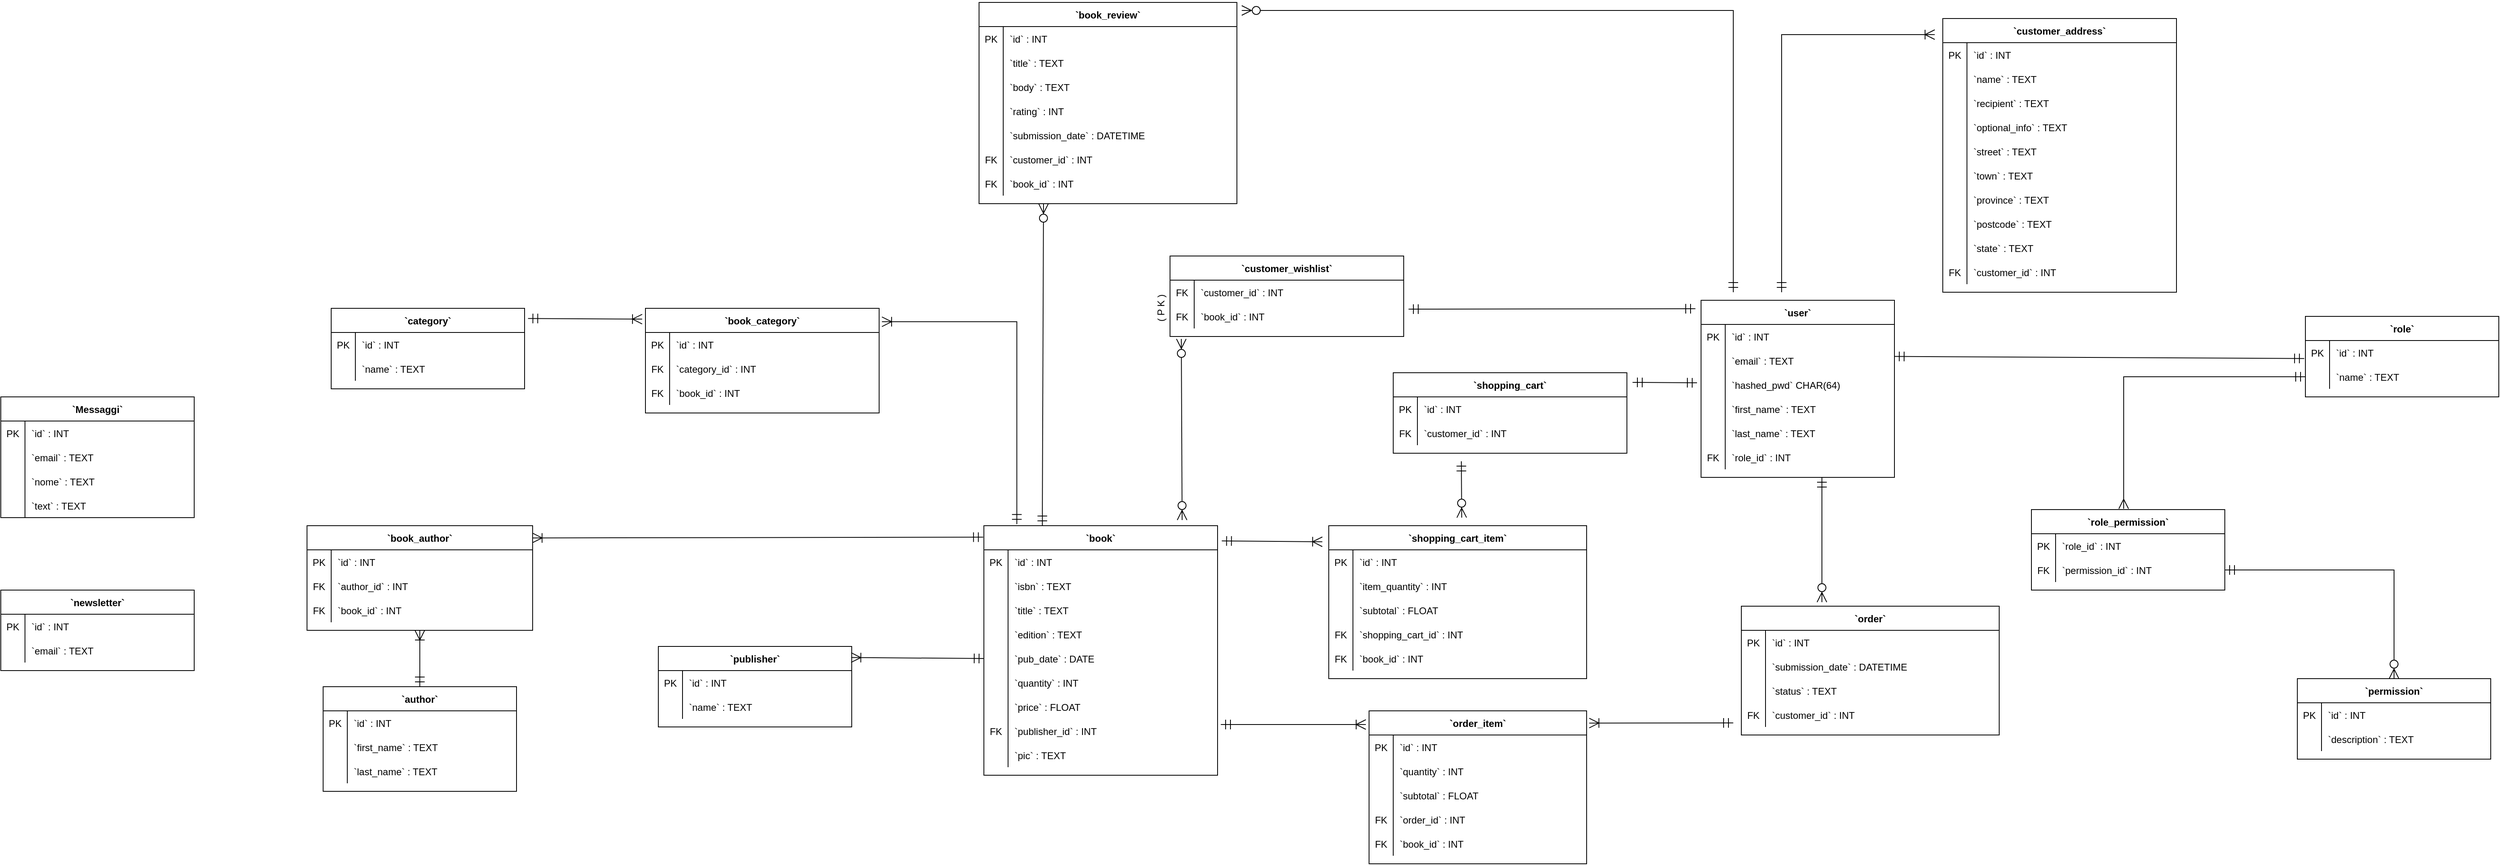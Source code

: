 <mxfile version="15.2.7" type="device"><diagram id="O73fobwfL1-QdV2354I-" name="Page-1"><mxGraphModel dx="4730" dy="1963" grid="1" gridSize="10" guides="1" tooltips="1" connect="1" arrows="1" fold="1" page="1" pageScale="1" pageWidth="1654" pageHeight="1169" math="0" shadow="0"><root><mxCell id="0"/><mxCell id="1" parent="0"/><mxCell id="AuCOTRvTOXgLM71BRSBb-1" value="`Messaggi`" style="shape=table;startSize=30;container=1;collapsible=1;childLayout=tableLayout;fixedRows=1;rowLines=0;fontStyle=1;align=center;resizeLast=1;" parent="1" vertex="1"><mxGeometry x="-2710" y="-630" width="240" height="150" as="geometry"/></mxCell><mxCell id="AuCOTRvTOXgLM71BRSBb-2" value="" style="shape=partialRectangle;collapsible=0;dropTarget=0;pointerEvents=0;fillColor=none;points=[[0,0.5],[1,0.5]];portConstraint=eastwest;top=0;left=0;right=0;bottom=0;" parent="AuCOTRvTOXgLM71BRSBb-1" vertex="1"><mxGeometry y="30" width="240" height="30" as="geometry"/></mxCell><mxCell id="AuCOTRvTOXgLM71BRSBb-3" value="PK" style="shape=partialRectangle;overflow=hidden;connectable=0;fillColor=none;top=0;left=0;bottom=0;right=0;" parent="AuCOTRvTOXgLM71BRSBb-2" vertex="1"><mxGeometry width="30" height="30" as="geometry"/></mxCell><mxCell id="AuCOTRvTOXgLM71BRSBb-4" value="`id` : INT" style="shape=partialRectangle;overflow=hidden;connectable=0;fillColor=none;top=0;left=0;bottom=0;right=0;align=left;spacingLeft=6;" parent="AuCOTRvTOXgLM71BRSBb-2" vertex="1"><mxGeometry x="30" width="210" height="30" as="geometry"/></mxCell><mxCell id="AuCOTRvTOXgLM71BRSBb-5" value="" style="shape=partialRectangle;collapsible=0;dropTarget=0;pointerEvents=0;fillColor=none;points=[[0,0.5],[1,0.5]];portConstraint=eastwest;top=0;left=0;right=0;bottom=0;" parent="AuCOTRvTOXgLM71BRSBb-1" vertex="1"><mxGeometry y="60" width="240" height="30" as="geometry"/></mxCell><mxCell id="AuCOTRvTOXgLM71BRSBb-6" value="" style="shape=partialRectangle;overflow=hidden;connectable=0;fillColor=none;top=0;left=0;bottom=0;right=0;" parent="AuCOTRvTOXgLM71BRSBb-5" vertex="1"><mxGeometry width="30" height="30" as="geometry"/></mxCell><mxCell id="AuCOTRvTOXgLM71BRSBb-7" value="`email` : TEXT" style="shape=partialRectangle;overflow=hidden;connectable=0;fillColor=none;top=0;left=0;bottom=0;right=0;align=left;spacingLeft=6;" parent="AuCOTRvTOXgLM71BRSBb-5" vertex="1"><mxGeometry x="30" width="210" height="30" as="geometry"/></mxCell><mxCell id="AuCOTRvTOXgLM71BRSBb-11" value="" style="shape=partialRectangle;collapsible=0;dropTarget=0;pointerEvents=0;fillColor=none;points=[[0,0.5],[1,0.5]];portConstraint=eastwest;top=0;left=0;right=0;bottom=0;" parent="AuCOTRvTOXgLM71BRSBb-1" vertex="1"><mxGeometry y="90" width="240" height="30" as="geometry"/></mxCell><mxCell id="AuCOTRvTOXgLM71BRSBb-12" value="" style="shape=partialRectangle;overflow=hidden;connectable=0;fillColor=none;top=0;left=0;bottom=0;right=0;" parent="AuCOTRvTOXgLM71BRSBb-11" vertex="1"><mxGeometry width="30" height="30" as="geometry"/></mxCell><mxCell id="AuCOTRvTOXgLM71BRSBb-13" value="`nome` : TEXT" style="shape=partialRectangle;overflow=hidden;connectable=0;fillColor=none;top=0;left=0;bottom=0;right=0;align=left;spacingLeft=6;" parent="AuCOTRvTOXgLM71BRSBb-11" vertex="1"><mxGeometry x="30" width="210" height="30" as="geometry"/></mxCell><mxCell id="AuCOTRvTOXgLM71BRSBb-14" value="" style="shape=partialRectangle;collapsible=0;dropTarget=0;pointerEvents=0;fillColor=none;points=[[0,0.5],[1,0.5]];portConstraint=eastwest;top=0;left=0;right=0;bottom=0;" parent="AuCOTRvTOXgLM71BRSBb-1" vertex="1"><mxGeometry y="120" width="240" height="30" as="geometry"/></mxCell><mxCell id="AuCOTRvTOXgLM71BRSBb-15" value="" style="shape=partialRectangle;overflow=hidden;connectable=0;fillColor=none;top=0;left=0;bottom=0;right=0;" parent="AuCOTRvTOXgLM71BRSBb-14" vertex="1"><mxGeometry width="30" height="30" as="geometry"/></mxCell><mxCell id="AuCOTRvTOXgLM71BRSBb-16" value="`text` : TEXT" style="shape=partialRectangle;overflow=hidden;connectable=0;fillColor=none;top=0;left=0;bottom=0;right=0;align=left;spacingLeft=6;" parent="AuCOTRvTOXgLM71BRSBb-14" vertex="1"><mxGeometry x="30" width="210" height="30" as="geometry"/></mxCell><mxCell id="AuCOTRvTOXgLM71BRSBb-228" style="edgeStyle=none;rounded=0;orthogonalLoop=1;jettySize=auto;html=1;exitX=0.5;exitY=1;exitDx=0;exitDy=0;entryX=0.5;entryY=0;entryDx=0;entryDy=0;startArrow=ERoneToMany;startFill=0;endArrow=ERmandOne;endFill=0;endSize=10;startSize=10;" parent="1" source="AuCOTRvTOXgLM71BRSBb-55" target="AuCOTRvTOXgLM71BRSBb-17" edge="1"><mxGeometry relative="1" as="geometry"/></mxCell><mxCell id="AuCOTRvTOXgLM71BRSBb-17" value="`author`" style="shape=table;startSize=30;container=1;collapsible=1;childLayout=tableLayout;fixedRows=1;rowLines=0;fontStyle=1;align=center;resizeLast=1;" parent="1" vertex="1"><mxGeometry x="-2310" y="-270" width="240" height="130" as="geometry"/></mxCell><mxCell id="AuCOTRvTOXgLM71BRSBb-18" value="" style="shape=partialRectangle;collapsible=0;dropTarget=0;pointerEvents=0;fillColor=none;points=[[0,0.5],[1,0.5]];portConstraint=eastwest;top=0;left=0;right=0;bottom=0;" parent="AuCOTRvTOXgLM71BRSBb-17" vertex="1"><mxGeometry y="30" width="240" height="30" as="geometry"/></mxCell><mxCell id="AuCOTRvTOXgLM71BRSBb-19" value="PK" style="shape=partialRectangle;overflow=hidden;connectable=0;fillColor=none;top=0;left=0;bottom=0;right=0;" parent="AuCOTRvTOXgLM71BRSBb-18" vertex="1"><mxGeometry width="30" height="30" as="geometry"/></mxCell><mxCell id="AuCOTRvTOXgLM71BRSBb-20" value="`id` : INT" style="shape=partialRectangle;overflow=hidden;connectable=0;fillColor=none;top=0;left=0;bottom=0;right=0;align=left;spacingLeft=6;" parent="AuCOTRvTOXgLM71BRSBb-18" vertex="1"><mxGeometry x="30" width="210" height="30" as="geometry"/></mxCell><mxCell id="AuCOTRvTOXgLM71BRSBb-21" value="" style="shape=partialRectangle;collapsible=0;dropTarget=0;pointerEvents=0;fillColor=none;points=[[0,0.5],[1,0.5]];portConstraint=eastwest;top=0;left=0;right=0;bottom=0;" parent="AuCOTRvTOXgLM71BRSBb-17" vertex="1"><mxGeometry y="60" width="240" height="30" as="geometry"/></mxCell><mxCell id="AuCOTRvTOXgLM71BRSBb-22" value="" style="shape=partialRectangle;overflow=hidden;connectable=0;fillColor=none;top=0;left=0;bottom=0;right=0;" parent="AuCOTRvTOXgLM71BRSBb-21" vertex="1"><mxGeometry width="30" height="30" as="geometry"/></mxCell><mxCell id="AuCOTRvTOXgLM71BRSBb-23" value="`first_name` : TEXT" style="shape=partialRectangle;overflow=hidden;connectable=0;fillColor=none;top=0;left=0;bottom=0;right=0;align=left;spacingLeft=6;" parent="AuCOTRvTOXgLM71BRSBb-21" vertex="1"><mxGeometry x="30" width="210" height="30" as="geometry"/></mxCell><mxCell id="AuCOTRvTOXgLM71BRSBb-24" value="" style="shape=partialRectangle;collapsible=0;dropTarget=0;pointerEvents=0;fillColor=none;points=[[0,0.5],[1,0.5]];portConstraint=eastwest;top=0;left=0;right=0;bottom=0;" parent="AuCOTRvTOXgLM71BRSBb-17" vertex="1"><mxGeometry y="90" width="240" height="30" as="geometry"/></mxCell><mxCell id="AuCOTRvTOXgLM71BRSBb-25" value="" style="shape=partialRectangle;overflow=hidden;connectable=0;fillColor=none;top=0;left=0;bottom=0;right=0;" parent="AuCOTRvTOXgLM71BRSBb-24" vertex="1"><mxGeometry width="30" height="30" as="geometry"/></mxCell><mxCell id="AuCOTRvTOXgLM71BRSBb-26" value="`last_name` : TEXT" style="shape=partialRectangle;overflow=hidden;connectable=0;fillColor=none;top=0;left=0;bottom=0;right=0;align=left;spacingLeft=6;" parent="AuCOTRvTOXgLM71BRSBb-24" vertex="1"><mxGeometry x="30" width="210" height="30" as="geometry"/></mxCell><mxCell id="AuCOTRvTOXgLM71BRSBb-233" style="rounded=0;jumpSize=6;orthogonalLoop=1;jettySize=auto;html=1;exitX=0.25;exitY=0;exitDx=0;exitDy=0;entryX=0.25;entryY=1;entryDx=0;entryDy=0;startArrow=ERmandOne;startFill=0;endArrow=ERzeroToMany;endFill=1;startSize=10;endSize=10;targetPerimeterSpacing=0;" parent="1" source="AuCOTRvTOXgLM71BRSBb-27" target="AuCOTRvTOXgLM71BRSBb-75" edge="1"><mxGeometry relative="1" as="geometry"/></mxCell><mxCell id="AuCOTRvTOXgLM71BRSBb-27" value="`book`" style="shape=table;startSize=30;container=1;collapsible=1;childLayout=tableLayout;fixedRows=1;rowLines=0;fontStyle=1;align=center;resizeLast=1;" parent="1" vertex="1"><mxGeometry x="-1490" y="-470" width="290" height="310" as="geometry"/></mxCell><mxCell id="AuCOTRvTOXgLM71BRSBb-28" value="" style="shape=partialRectangle;collapsible=0;dropTarget=0;pointerEvents=0;fillColor=none;points=[[0,0.5],[1,0.5]];portConstraint=eastwest;top=0;left=0;right=0;bottom=0;" parent="AuCOTRvTOXgLM71BRSBb-27" vertex="1"><mxGeometry y="30" width="290" height="30" as="geometry"/></mxCell><mxCell id="AuCOTRvTOXgLM71BRSBb-29" value="PK" style="shape=partialRectangle;overflow=hidden;connectable=0;fillColor=none;top=0;left=0;bottom=0;right=0;" parent="AuCOTRvTOXgLM71BRSBb-28" vertex="1"><mxGeometry width="30" height="30" as="geometry"/></mxCell><mxCell id="AuCOTRvTOXgLM71BRSBb-30" value="`id` : INT" style="shape=partialRectangle;overflow=hidden;connectable=0;fillColor=none;top=0;left=0;bottom=0;right=0;align=left;spacingLeft=6;" parent="AuCOTRvTOXgLM71BRSBb-28" vertex="1"><mxGeometry x="30" width="260" height="30" as="geometry"/></mxCell><mxCell id="AuCOTRvTOXgLM71BRSBb-31" value="" style="shape=partialRectangle;collapsible=0;dropTarget=0;pointerEvents=0;fillColor=none;points=[[0,0.5],[1,0.5]];portConstraint=eastwest;top=0;left=0;right=0;bottom=0;" parent="AuCOTRvTOXgLM71BRSBb-27" vertex="1"><mxGeometry y="60" width="290" height="30" as="geometry"/></mxCell><mxCell id="AuCOTRvTOXgLM71BRSBb-32" value="" style="shape=partialRectangle;overflow=hidden;connectable=0;fillColor=none;top=0;left=0;bottom=0;right=0;" parent="AuCOTRvTOXgLM71BRSBb-31" vertex="1"><mxGeometry width="30" height="30" as="geometry"/></mxCell><mxCell id="AuCOTRvTOXgLM71BRSBb-33" value="`isbn` : TEXT" style="shape=partialRectangle;overflow=hidden;connectable=0;fillColor=none;top=0;left=0;bottom=0;right=0;align=left;spacingLeft=6;" parent="AuCOTRvTOXgLM71BRSBb-31" vertex="1"><mxGeometry x="30" width="260" height="30" as="geometry"/></mxCell><mxCell id="AuCOTRvTOXgLM71BRSBb-34" value="" style="shape=partialRectangle;collapsible=0;dropTarget=0;pointerEvents=0;fillColor=none;points=[[0,0.5],[1,0.5]];portConstraint=eastwest;top=0;left=0;right=0;bottom=0;" parent="AuCOTRvTOXgLM71BRSBb-27" vertex="1"><mxGeometry y="90" width="290" height="30" as="geometry"/></mxCell><mxCell id="AuCOTRvTOXgLM71BRSBb-35" value="" style="shape=partialRectangle;overflow=hidden;connectable=0;fillColor=none;top=0;left=0;bottom=0;right=0;" parent="AuCOTRvTOXgLM71BRSBb-34" vertex="1"><mxGeometry width="30" height="30" as="geometry"/></mxCell><mxCell id="AuCOTRvTOXgLM71BRSBb-36" value="`title` : TEXT" style="shape=partialRectangle;overflow=hidden;connectable=0;fillColor=none;top=0;left=0;bottom=0;right=0;align=left;spacingLeft=6;" parent="AuCOTRvTOXgLM71BRSBb-34" vertex="1"><mxGeometry x="30" width="260" height="30" as="geometry"/></mxCell><mxCell id="AuCOTRvTOXgLM71BRSBb-37" value="" style="shape=partialRectangle;collapsible=0;dropTarget=0;pointerEvents=0;fillColor=none;points=[[0,0.5],[1,0.5]];portConstraint=eastwest;top=0;left=0;right=0;bottom=0;" parent="AuCOTRvTOXgLM71BRSBb-27" vertex="1"><mxGeometry y="120" width="290" height="30" as="geometry"/></mxCell><mxCell id="AuCOTRvTOXgLM71BRSBb-38" value="" style="shape=partialRectangle;overflow=hidden;connectable=0;fillColor=none;top=0;left=0;bottom=0;right=0;" parent="AuCOTRvTOXgLM71BRSBb-37" vertex="1"><mxGeometry width="30" height="30" as="geometry"/></mxCell><mxCell id="AuCOTRvTOXgLM71BRSBb-39" value="`edition` : TEXT" style="shape=partialRectangle;overflow=hidden;connectable=0;fillColor=none;top=0;left=0;bottom=0;right=0;align=left;spacingLeft=6;" parent="AuCOTRvTOXgLM71BRSBb-37" vertex="1"><mxGeometry x="30" width="260" height="30" as="geometry"/></mxCell><mxCell id="AuCOTRvTOXgLM71BRSBb-40" value="" style="shape=partialRectangle;collapsible=0;dropTarget=0;pointerEvents=0;fillColor=none;points=[[0,0.5],[1,0.5]];portConstraint=eastwest;top=0;left=0;right=0;bottom=0;" parent="AuCOTRvTOXgLM71BRSBb-27" vertex="1"><mxGeometry y="150" width="290" height="30" as="geometry"/></mxCell><mxCell id="AuCOTRvTOXgLM71BRSBb-41" value="" style="shape=partialRectangle;overflow=hidden;connectable=0;fillColor=none;top=0;left=0;bottom=0;right=0;" parent="AuCOTRvTOXgLM71BRSBb-40" vertex="1"><mxGeometry width="30" height="30" as="geometry"/></mxCell><mxCell id="AuCOTRvTOXgLM71BRSBb-42" value="`pub_date` : DATE" style="shape=partialRectangle;overflow=hidden;connectable=0;fillColor=none;top=0;left=0;bottom=0;right=0;align=left;spacingLeft=6;" parent="AuCOTRvTOXgLM71BRSBb-40" vertex="1"><mxGeometry x="30" width="260" height="30" as="geometry"/></mxCell><mxCell id="AuCOTRvTOXgLM71BRSBb-43" value="" style="shape=partialRectangle;collapsible=0;dropTarget=0;pointerEvents=0;fillColor=none;points=[[0,0.5],[1,0.5]];portConstraint=eastwest;top=0;left=0;right=0;bottom=0;" parent="AuCOTRvTOXgLM71BRSBb-27" vertex="1"><mxGeometry y="180" width="290" height="30" as="geometry"/></mxCell><mxCell id="AuCOTRvTOXgLM71BRSBb-44" value="" style="shape=partialRectangle;overflow=hidden;connectable=0;fillColor=none;top=0;left=0;bottom=0;right=0;" parent="AuCOTRvTOXgLM71BRSBb-43" vertex="1"><mxGeometry width="30" height="30" as="geometry"/></mxCell><mxCell id="AuCOTRvTOXgLM71BRSBb-45" value="`quantity` : INT" style="shape=partialRectangle;overflow=hidden;connectable=0;fillColor=none;top=0;left=0;bottom=0;right=0;align=left;spacingLeft=6;" parent="AuCOTRvTOXgLM71BRSBb-43" vertex="1"><mxGeometry x="30" width="260" height="30" as="geometry"/></mxCell><mxCell id="AuCOTRvTOXgLM71BRSBb-46" value="" style="shape=partialRectangle;collapsible=0;dropTarget=0;pointerEvents=0;fillColor=none;points=[[0,0.5],[1,0.5]];portConstraint=eastwest;top=0;left=0;right=0;bottom=0;" parent="AuCOTRvTOXgLM71BRSBb-27" vertex="1"><mxGeometry y="210" width="290" height="30" as="geometry"/></mxCell><mxCell id="AuCOTRvTOXgLM71BRSBb-47" value="" style="shape=partialRectangle;overflow=hidden;connectable=0;fillColor=none;top=0;left=0;bottom=0;right=0;" parent="AuCOTRvTOXgLM71BRSBb-46" vertex="1"><mxGeometry width="30" height="30" as="geometry"/></mxCell><mxCell id="AuCOTRvTOXgLM71BRSBb-48" value="`price` : FLOAT" style="shape=partialRectangle;overflow=hidden;connectable=0;fillColor=none;top=0;left=0;bottom=0;right=0;align=left;spacingLeft=6;" parent="AuCOTRvTOXgLM71BRSBb-46" vertex="1"><mxGeometry x="30" width="260" height="30" as="geometry"/></mxCell><mxCell id="AuCOTRvTOXgLM71BRSBb-49" value="" style="shape=partialRectangle;collapsible=0;dropTarget=0;pointerEvents=0;fillColor=none;points=[[0,0.5],[1,0.5]];portConstraint=eastwest;top=0;left=0;right=0;bottom=0;" parent="AuCOTRvTOXgLM71BRSBb-27" vertex="1"><mxGeometry y="240" width="290" height="30" as="geometry"/></mxCell><mxCell id="AuCOTRvTOXgLM71BRSBb-50" value="FK" style="shape=partialRectangle;overflow=hidden;connectable=0;fillColor=none;top=0;left=0;bottom=0;right=0;" parent="AuCOTRvTOXgLM71BRSBb-49" vertex="1"><mxGeometry width="30" height="30" as="geometry"/></mxCell><mxCell id="AuCOTRvTOXgLM71BRSBb-51" value="`publisher_id` : INT" style="shape=partialRectangle;overflow=hidden;connectable=0;fillColor=none;top=0;left=0;bottom=0;right=0;align=left;spacingLeft=6;" parent="AuCOTRvTOXgLM71BRSBb-49" vertex="1"><mxGeometry x="30" width="260" height="30" as="geometry"/></mxCell><mxCell id="AuCOTRvTOXgLM71BRSBb-52" value="" style="shape=partialRectangle;collapsible=0;dropTarget=0;pointerEvents=0;fillColor=none;points=[[0,0.5],[1,0.5]];portConstraint=eastwest;top=0;left=0;right=0;bottom=0;" parent="AuCOTRvTOXgLM71BRSBb-27" vertex="1"><mxGeometry y="270" width="290" height="30" as="geometry"/></mxCell><mxCell id="AuCOTRvTOXgLM71BRSBb-53" value="" style="shape=partialRectangle;overflow=hidden;connectable=0;fillColor=none;top=0;left=0;bottom=0;right=0;" parent="AuCOTRvTOXgLM71BRSBb-52" vertex="1"><mxGeometry width="30" height="30" as="geometry"/></mxCell><mxCell id="AuCOTRvTOXgLM71BRSBb-54" value="`pic` : TEXT" style="shape=partialRectangle;overflow=hidden;connectable=0;fillColor=none;top=0;left=0;bottom=0;right=0;align=left;spacingLeft=6;" parent="AuCOTRvTOXgLM71BRSBb-52" vertex="1"><mxGeometry x="30" width="260" height="30" as="geometry"/></mxCell><mxCell id="AuCOTRvTOXgLM71BRSBb-55" value="`book_author`" style="shape=table;startSize=30;container=1;collapsible=1;childLayout=tableLayout;fixedRows=1;rowLines=0;fontStyle=1;align=center;resizeLast=1;" parent="1" vertex="1"><mxGeometry x="-2330" y="-470" width="280" height="130" as="geometry"/></mxCell><mxCell id="AuCOTRvTOXgLM71BRSBb-56" value="" style="shape=partialRectangle;collapsible=0;dropTarget=0;pointerEvents=0;fillColor=none;points=[[0,0.5],[1,0.5]];portConstraint=eastwest;top=0;left=0;right=0;bottom=0;" parent="AuCOTRvTOXgLM71BRSBb-55" vertex="1"><mxGeometry y="30" width="280" height="30" as="geometry"/></mxCell><mxCell id="AuCOTRvTOXgLM71BRSBb-57" value="PK" style="shape=partialRectangle;overflow=hidden;connectable=0;fillColor=none;top=0;left=0;bottom=0;right=0;" parent="AuCOTRvTOXgLM71BRSBb-56" vertex="1"><mxGeometry width="30" height="30" as="geometry"/></mxCell><mxCell id="AuCOTRvTOXgLM71BRSBb-58" value="`id` : INT" style="shape=partialRectangle;overflow=hidden;connectable=0;fillColor=none;top=0;left=0;bottom=0;right=0;align=left;spacingLeft=6;" parent="AuCOTRvTOXgLM71BRSBb-56" vertex="1"><mxGeometry x="30" width="250" height="30" as="geometry"/></mxCell><mxCell id="AuCOTRvTOXgLM71BRSBb-59" value="" style="shape=partialRectangle;collapsible=0;dropTarget=0;pointerEvents=0;fillColor=none;points=[[0,0.5],[1,0.5]];portConstraint=eastwest;top=0;left=0;right=0;bottom=0;" parent="AuCOTRvTOXgLM71BRSBb-55" vertex="1"><mxGeometry y="60" width="280" height="30" as="geometry"/></mxCell><mxCell id="AuCOTRvTOXgLM71BRSBb-60" value="FK" style="shape=partialRectangle;overflow=hidden;connectable=0;fillColor=none;top=0;left=0;bottom=0;right=0;" parent="AuCOTRvTOXgLM71BRSBb-59" vertex="1"><mxGeometry width="30" height="30" as="geometry"/></mxCell><mxCell id="AuCOTRvTOXgLM71BRSBb-61" value="`author_id` : INT" style="shape=partialRectangle;overflow=hidden;connectable=0;fillColor=none;top=0;left=0;bottom=0;right=0;align=left;spacingLeft=6;" parent="AuCOTRvTOXgLM71BRSBb-59" vertex="1"><mxGeometry x="30" width="250" height="30" as="geometry"/></mxCell><mxCell id="AuCOTRvTOXgLM71BRSBb-62" value="" style="shape=partialRectangle;collapsible=0;dropTarget=0;pointerEvents=0;fillColor=none;points=[[0,0.5],[1,0.5]];portConstraint=eastwest;top=0;left=0;right=0;bottom=0;" parent="AuCOTRvTOXgLM71BRSBb-55" vertex="1"><mxGeometry y="90" width="280" height="30" as="geometry"/></mxCell><mxCell id="AuCOTRvTOXgLM71BRSBb-63" value="FK" style="shape=partialRectangle;overflow=hidden;connectable=0;fillColor=none;top=0;left=0;bottom=0;right=0;" parent="AuCOTRvTOXgLM71BRSBb-62" vertex="1"><mxGeometry width="30" height="30" as="geometry"/></mxCell><mxCell id="AuCOTRvTOXgLM71BRSBb-64" value="`book_id` : INT" style="shape=partialRectangle;overflow=hidden;connectable=0;fillColor=none;top=0;left=0;bottom=0;right=0;align=left;spacingLeft=6;" parent="AuCOTRvTOXgLM71BRSBb-62" vertex="1"><mxGeometry x="30" width="250" height="30" as="geometry"/></mxCell><mxCell id="AuCOTRvTOXgLM71BRSBb-65" value="`book_category`" style="shape=table;startSize=30;container=1;collapsible=1;childLayout=tableLayout;fixedRows=1;rowLines=0;fontStyle=1;align=center;resizeLast=1;" parent="1" vertex="1"><mxGeometry x="-1910" y="-740" width="290" height="130" as="geometry"/></mxCell><mxCell id="AuCOTRvTOXgLM71BRSBb-66" value="" style="shape=partialRectangle;collapsible=0;dropTarget=0;pointerEvents=0;fillColor=none;points=[[0,0.5],[1,0.5]];portConstraint=eastwest;top=0;left=0;right=0;bottom=0;" parent="AuCOTRvTOXgLM71BRSBb-65" vertex="1"><mxGeometry y="30" width="290" height="30" as="geometry"/></mxCell><mxCell id="AuCOTRvTOXgLM71BRSBb-67" value="PK" style="shape=partialRectangle;overflow=hidden;connectable=0;fillColor=none;top=0;left=0;bottom=0;right=0;" parent="AuCOTRvTOXgLM71BRSBb-66" vertex="1"><mxGeometry width="30" height="30" as="geometry"/></mxCell><mxCell id="AuCOTRvTOXgLM71BRSBb-68" value="`id` : INT" style="shape=partialRectangle;overflow=hidden;connectable=0;fillColor=none;top=0;left=0;bottom=0;right=0;align=left;spacingLeft=6;" parent="AuCOTRvTOXgLM71BRSBb-66" vertex="1"><mxGeometry x="30" width="260" height="30" as="geometry"/></mxCell><mxCell id="AuCOTRvTOXgLM71BRSBb-69" value="" style="shape=partialRectangle;collapsible=0;dropTarget=0;pointerEvents=0;fillColor=none;points=[[0,0.5],[1,0.5]];portConstraint=eastwest;top=0;left=0;right=0;bottom=0;" parent="AuCOTRvTOXgLM71BRSBb-65" vertex="1"><mxGeometry y="60" width="290" height="30" as="geometry"/></mxCell><mxCell id="AuCOTRvTOXgLM71BRSBb-70" value="FK" style="shape=partialRectangle;overflow=hidden;connectable=0;fillColor=none;top=0;left=0;bottom=0;right=0;" parent="AuCOTRvTOXgLM71BRSBb-69" vertex="1"><mxGeometry width="30" height="30" as="geometry"/></mxCell><mxCell id="AuCOTRvTOXgLM71BRSBb-71" value="`category_id` : INT" style="shape=partialRectangle;overflow=hidden;connectable=0;fillColor=none;top=0;left=0;bottom=0;right=0;align=left;spacingLeft=6;" parent="AuCOTRvTOXgLM71BRSBb-69" vertex="1"><mxGeometry x="30" width="260" height="30" as="geometry"/></mxCell><mxCell id="AuCOTRvTOXgLM71BRSBb-72" value="" style="shape=partialRectangle;collapsible=0;dropTarget=0;pointerEvents=0;fillColor=none;points=[[0,0.5],[1,0.5]];portConstraint=eastwest;top=0;left=0;right=0;bottom=0;" parent="AuCOTRvTOXgLM71BRSBb-65" vertex="1"><mxGeometry y="90" width="290" height="30" as="geometry"/></mxCell><mxCell id="AuCOTRvTOXgLM71BRSBb-73" value="FK" style="shape=partialRectangle;overflow=hidden;connectable=0;fillColor=none;top=0;left=0;bottom=0;right=0;" parent="AuCOTRvTOXgLM71BRSBb-72" vertex="1"><mxGeometry width="30" height="30" as="geometry"/></mxCell><mxCell id="AuCOTRvTOXgLM71BRSBb-74" value="`book_id` : INT" style="shape=partialRectangle;overflow=hidden;connectable=0;fillColor=none;top=0;left=0;bottom=0;right=0;align=left;spacingLeft=6;" parent="AuCOTRvTOXgLM71BRSBb-72" vertex="1"><mxGeometry x="30" width="260" height="30" as="geometry"/></mxCell><mxCell id="AuCOTRvTOXgLM71BRSBb-75" value="`book_review`" style="shape=table;startSize=30;container=1;collapsible=1;childLayout=tableLayout;fixedRows=1;rowLines=0;fontStyle=1;align=center;resizeLast=1;" parent="1" vertex="1"><mxGeometry x="-1496" y="-1120" width="320" height="250" as="geometry"/></mxCell><mxCell id="AuCOTRvTOXgLM71BRSBb-76" value="" style="shape=partialRectangle;collapsible=0;dropTarget=0;pointerEvents=0;fillColor=none;points=[[0,0.5],[1,0.5]];portConstraint=eastwest;top=0;left=0;right=0;bottom=0;" parent="AuCOTRvTOXgLM71BRSBb-75" vertex="1"><mxGeometry y="30" width="320" height="30" as="geometry"/></mxCell><mxCell id="AuCOTRvTOXgLM71BRSBb-77" value="PK" style="shape=partialRectangle;overflow=hidden;connectable=0;fillColor=none;top=0;left=0;bottom=0;right=0;" parent="AuCOTRvTOXgLM71BRSBb-76" vertex="1"><mxGeometry width="30" height="30" as="geometry"/></mxCell><mxCell id="AuCOTRvTOXgLM71BRSBb-78" value="`id` : INT" style="shape=partialRectangle;overflow=hidden;connectable=0;fillColor=none;top=0;left=0;bottom=0;right=0;align=left;spacingLeft=6;" parent="AuCOTRvTOXgLM71BRSBb-76" vertex="1"><mxGeometry x="30" width="290" height="30" as="geometry"/></mxCell><mxCell id="AuCOTRvTOXgLM71BRSBb-79" value="" style="shape=partialRectangle;collapsible=0;dropTarget=0;pointerEvents=0;fillColor=none;points=[[0,0.5],[1,0.5]];portConstraint=eastwest;top=0;left=0;right=0;bottom=0;" parent="AuCOTRvTOXgLM71BRSBb-75" vertex="1"><mxGeometry y="60" width="320" height="30" as="geometry"/></mxCell><mxCell id="AuCOTRvTOXgLM71BRSBb-80" value="" style="shape=partialRectangle;overflow=hidden;connectable=0;fillColor=none;top=0;left=0;bottom=0;right=0;" parent="AuCOTRvTOXgLM71BRSBb-79" vertex="1"><mxGeometry width="30" height="30" as="geometry"/></mxCell><mxCell id="AuCOTRvTOXgLM71BRSBb-81" value="`title` : TEXT" style="shape=partialRectangle;overflow=hidden;connectable=0;fillColor=none;top=0;left=0;bottom=0;right=0;align=left;spacingLeft=6;" parent="AuCOTRvTOXgLM71BRSBb-79" vertex="1"><mxGeometry x="30" width="290" height="30" as="geometry"/></mxCell><mxCell id="AuCOTRvTOXgLM71BRSBb-82" value="" style="shape=partialRectangle;collapsible=0;dropTarget=0;pointerEvents=0;fillColor=none;points=[[0,0.5],[1,0.5]];portConstraint=eastwest;top=0;left=0;right=0;bottom=0;" parent="AuCOTRvTOXgLM71BRSBb-75" vertex="1"><mxGeometry y="90" width="320" height="30" as="geometry"/></mxCell><mxCell id="AuCOTRvTOXgLM71BRSBb-83" value="" style="shape=partialRectangle;overflow=hidden;connectable=0;fillColor=none;top=0;left=0;bottom=0;right=0;" parent="AuCOTRvTOXgLM71BRSBb-82" vertex="1"><mxGeometry width="30" height="30" as="geometry"/></mxCell><mxCell id="AuCOTRvTOXgLM71BRSBb-84" value="`body` : TEXT" style="shape=partialRectangle;overflow=hidden;connectable=0;fillColor=none;top=0;left=0;bottom=0;right=0;align=left;spacingLeft=6;" parent="AuCOTRvTOXgLM71BRSBb-82" vertex="1"><mxGeometry x="30" width="290" height="30" as="geometry"/></mxCell><mxCell id="AuCOTRvTOXgLM71BRSBb-85" value="" style="shape=partialRectangle;collapsible=0;dropTarget=0;pointerEvents=0;fillColor=none;points=[[0,0.5],[1,0.5]];portConstraint=eastwest;top=0;left=0;right=0;bottom=0;" parent="AuCOTRvTOXgLM71BRSBb-75" vertex="1"><mxGeometry y="120" width="320" height="30" as="geometry"/></mxCell><mxCell id="AuCOTRvTOXgLM71BRSBb-86" value="" style="shape=partialRectangle;overflow=hidden;connectable=0;fillColor=none;top=0;left=0;bottom=0;right=0;" parent="AuCOTRvTOXgLM71BRSBb-85" vertex="1"><mxGeometry width="30" height="30" as="geometry"/></mxCell><mxCell id="AuCOTRvTOXgLM71BRSBb-87" value="`rating` : INT" style="shape=partialRectangle;overflow=hidden;connectable=0;fillColor=none;top=0;left=0;bottom=0;right=0;align=left;spacingLeft=6;" parent="AuCOTRvTOXgLM71BRSBb-85" vertex="1"><mxGeometry x="30" width="290" height="30" as="geometry"/></mxCell><mxCell id="AuCOTRvTOXgLM71BRSBb-88" value="" style="shape=partialRectangle;collapsible=0;dropTarget=0;pointerEvents=0;fillColor=none;points=[[0,0.5],[1,0.5]];portConstraint=eastwest;top=0;left=0;right=0;bottom=0;" parent="AuCOTRvTOXgLM71BRSBb-75" vertex="1"><mxGeometry y="150" width="320" height="30" as="geometry"/></mxCell><mxCell id="AuCOTRvTOXgLM71BRSBb-89" value="" style="shape=partialRectangle;overflow=hidden;connectable=0;fillColor=none;top=0;left=0;bottom=0;right=0;" parent="AuCOTRvTOXgLM71BRSBb-88" vertex="1"><mxGeometry width="30" height="30" as="geometry"/></mxCell><mxCell id="AuCOTRvTOXgLM71BRSBb-90" value="`submission_date` : DATETIME" style="shape=partialRectangle;overflow=hidden;connectable=0;fillColor=none;top=0;left=0;bottom=0;right=0;align=left;spacingLeft=6;" parent="AuCOTRvTOXgLM71BRSBb-88" vertex="1"><mxGeometry x="30" width="290" height="30" as="geometry"/></mxCell><mxCell id="AuCOTRvTOXgLM71BRSBb-91" value="" style="shape=partialRectangle;collapsible=0;dropTarget=0;pointerEvents=0;fillColor=none;points=[[0,0.5],[1,0.5]];portConstraint=eastwest;top=0;left=0;right=0;bottom=0;" parent="AuCOTRvTOXgLM71BRSBb-75" vertex="1"><mxGeometry y="180" width="320" height="30" as="geometry"/></mxCell><mxCell id="AuCOTRvTOXgLM71BRSBb-92" value="FK" style="shape=partialRectangle;overflow=hidden;connectable=0;fillColor=none;top=0;left=0;bottom=0;right=0;" parent="AuCOTRvTOXgLM71BRSBb-91" vertex="1"><mxGeometry width="30" height="30" as="geometry"/></mxCell><mxCell id="AuCOTRvTOXgLM71BRSBb-93" value="`customer_id` : INT" style="shape=partialRectangle;overflow=hidden;connectable=0;fillColor=none;top=0;left=0;bottom=0;right=0;align=left;spacingLeft=6;" parent="AuCOTRvTOXgLM71BRSBb-91" vertex="1"><mxGeometry x="30" width="290" height="30" as="geometry"/></mxCell><mxCell id="AuCOTRvTOXgLM71BRSBb-94" value="" style="shape=partialRectangle;collapsible=0;dropTarget=0;pointerEvents=0;fillColor=none;points=[[0,0.5],[1,0.5]];portConstraint=eastwest;top=0;left=0;right=0;bottom=0;" parent="AuCOTRvTOXgLM71BRSBb-75" vertex="1"><mxGeometry y="210" width="320" height="30" as="geometry"/></mxCell><mxCell id="AuCOTRvTOXgLM71BRSBb-95" value="FK" style="shape=partialRectangle;overflow=hidden;connectable=0;fillColor=none;top=0;left=0;bottom=0;right=0;" parent="AuCOTRvTOXgLM71BRSBb-94" vertex="1"><mxGeometry width="30" height="30" as="geometry"/></mxCell><mxCell id="AuCOTRvTOXgLM71BRSBb-96" value="`book_id` : INT" style="shape=partialRectangle;overflow=hidden;connectable=0;fillColor=none;top=0;left=0;bottom=0;right=0;align=left;spacingLeft=6;" parent="AuCOTRvTOXgLM71BRSBb-94" vertex="1"><mxGeometry x="30" width="290" height="30" as="geometry"/></mxCell><mxCell id="AuCOTRvTOXgLM71BRSBb-97" value="`category`" style="shape=table;startSize=30;container=1;collapsible=1;childLayout=tableLayout;fixedRows=1;rowLines=0;fontStyle=1;align=center;resizeLast=1;" parent="1" vertex="1"><mxGeometry x="-2300" y="-740" width="240" height="100" as="geometry"/></mxCell><mxCell id="AuCOTRvTOXgLM71BRSBb-98" value="" style="shape=partialRectangle;collapsible=0;dropTarget=0;pointerEvents=0;fillColor=none;points=[[0,0.5],[1,0.5]];portConstraint=eastwest;top=0;left=0;right=0;bottom=0;" parent="AuCOTRvTOXgLM71BRSBb-97" vertex="1"><mxGeometry y="30" width="240" height="30" as="geometry"/></mxCell><mxCell id="AuCOTRvTOXgLM71BRSBb-99" value="PK" style="shape=partialRectangle;overflow=hidden;connectable=0;fillColor=none;top=0;left=0;bottom=0;right=0;" parent="AuCOTRvTOXgLM71BRSBb-98" vertex="1"><mxGeometry width="30" height="30" as="geometry"/></mxCell><mxCell id="AuCOTRvTOXgLM71BRSBb-100" value="`id` : INT" style="shape=partialRectangle;overflow=hidden;connectable=0;fillColor=none;top=0;left=0;bottom=0;right=0;align=left;spacingLeft=6;" parent="AuCOTRvTOXgLM71BRSBb-98" vertex="1"><mxGeometry x="30" width="210" height="30" as="geometry"/></mxCell><mxCell id="AuCOTRvTOXgLM71BRSBb-101" value="" style="shape=partialRectangle;collapsible=0;dropTarget=0;pointerEvents=0;fillColor=none;points=[[0,0.5],[1,0.5]];portConstraint=eastwest;top=0;left=0;right=0;bottom=0;" parent="AuCOTRvTOXgLM71BRSBb-97" vertex="1"><mxGeometry y="60" width="240" height="30" as="geometry"/></mxCell><mxCell id="AuCOTRvTOXgLM71BRSBb-102" value="" style="shape=partialRectangle;overflow=hidden;connectable=0;fillColor=none;top=0;left=0;bottom=0;right=0;" parent="AuCOTRvTOXgLM71BRSBb-101" vertex="1"><mxGeometry width="30" height="30" as="geometry"/></mxCell><mxCell id="AuCOTRvTOXgLM71BRSBb-103" value="`name` : TEXT" style="shape=partialRectangle;overflow=hidden;connectable=0;fillColor=none;top=0;left=0;bottom=0;right=0;align=left;spacingLeft=6;" parent="AuCOTRvTOXgLM71BRSBb-101" vertex="1"><mxGeometry x="30" width="210" height="30" as="geometry"/></mxCell><mxCell id="AuCOTRvTOXgLM71BRSBb-104" value="`user`" style="shape=table;startSize=30;container=1;collapsible=1;childLayout=tableLayout;fixedRows=1;rowLines=0;fontStyle=1;align=center;resizeLast=1;" parent="1" vertex="1"><mxGeometry x="-600" y="-750" width="240" height="220" as="geometry"/></mxCell><mxCell id="AuCOTRvTOXgLM71BRSBb-105" value="" style="shape=partialRectangle;collapsible=0;dropTarget=0;pointerEvents=0;fillColor=none;points=[[0,0.5],[1,0.5]];portConstraint=eastwest;top=0;left=0;right=0;bottom=0;" parent="AuCOTRvTOXgLM71BRSBb-104" vertex="1"><mxGeometry y="30" width="240" height="30" as="geometry"/></mxCell><mxCell id="AuCOTRvTOXgLM71BRSBb-106" value="PK" style="shape=partialRectangle;overflow=hidden;connectable=0;fillColor=none;top=0;left=0;bottom=0;right=0;" parent="AuCOTRvTOXgLM71BRSBb-105" vertex="1"><mxGeometry width="30" height="30" as="geometry"/></mxCell><mxCell id="AuCOTRvTOXgLM71BRSBb-107" value="`id` : INT" style="shape=partialRectangle;overflow=hidden;connectable=0;fillColor=none;top=0;left=0;bottom=0;right=0;align=left;spacingLeft=6;" parent="AuCOTRvTOXgLM71BRSBb-105" vertex="1"><mxGeometry x="30" width="210" height="30" as="geometry"/></mxCell><mxCell id="AuCOTRvTOXgLM71BRSBb-108" value="" style="shape=partialRectangle;collapsible=0;dropTarget=0;pointerEvents=0;fillColor=none;points=[[0,0.5],[1,0.5]];portConstraint=eastwest;top=0;left=0;right=0;bottom=0;" parent="AuCOTRvTOXgLM71BRSBb-104" vertex="1"><mxGeometry y="60" width="240" height="30" as="geometry"/></mxCell><mxCell id="AuCOTRvTOXgLM71BRSBb-109" value="" style="shape=partialRectangle;overflow=hidden;connectable=0;fillColor=none;top=0;left=0;bottom=0;right=0;" parent="AuCOTRvTOXgLM71BRSBb-108" vertex="1"><mxGeometry width="30" height="30" as="geometry"/></mxCell><mxCell id="AuCOTRvTOXgLM71BRSBb-110" value="`email` : TEXT" style="shape=partialRectangle;overflow=hidden;connectable=0;fillColor=none;top=0;left=0;bottom=0;right=0;align=left;spacingLeft=6;" parent="AuCOTRvTOXgLM71BRSBb-108" vertex="1"><mxGeometry x="30" width="210" height="30" as="geometry"/></mxCell><mxCell id="AuCOTRvTOXgLM71BRSBb-111" value="" style="shape=partialRectangle;collapsible=0;dropTarget=0;pointerEvents=0;fillColor=none;points=[[0,0.5],[1,0.5]];portConstraint=eastwest;top=0;left=0;right=0;bottom=0;" parent="AuCOTRvTOXgLM71BRSBb-104" vertex="1"><mxGeometry y="90" width="240" height="30" as="geometry"/></mxCell><mxCell id="AuCOTRvTOXgLM71BRSBb-112" value="" style="shape=partialRectangle;overflow=hidden;connectable=0;fillColor=none;top=0;left=0;bottom=0;right=0;" parent="AuCOTRvTOXgLM71BRSBb-111" vertex="1"><mxGeometry width="30" height="30" as="geometry"/></mxCell><mxCell id="AuCOTRvTOXgLM71BRSBb-113" value="`hashed_pwd` CHAR(64)" style="shape=partialRectangle;overflow=hidden;connectable=0;fillColor=none;top=0;left=0;bottom=0;right=0;align=left;spacingLeft=6;" parent="AuCOTRvTOXgLM71BRSBb-111" vertex="1"><mxGeometry x="30" width="210" height="30" as="geometry"/></mxCell><mxCell id="AuCOTRvTOXgLM71BRSBb-114" value="" style="shape=partialRectangle;collapsible=0;dropTarget=0;pointerEvents=0;fillColor=none;points=[[0,0.5],[1,0.5]];portConstraint=eastwest;top=0;left=0;right=0;bottom=0;" parent="AuCOTRvTOXgLM71BRSBb-104" vertex="1"><mxGeometry y="120" width="240" height="30" as="geometry"/></mxCell><mxCell id="AuCOTRvTOXgLM71BRSBb-115" value="" style="shape=partialRectangle;overflow=hidden;connectable=0;fillColor=none;top=0;left=0;bottom=0;right=0;" parent="AuCOTRvTOXgLM71BRSBb-114" vertex="1"><mxGeometry width="30" height="30" as="geometry"/></mxCell><mxCell id="AuCOTRvTOXgLM71BRSBb-116" value="`first_name` : TEXT" style="shape=partialRectangle;overflow=hidden;connectable=0;fillColor=none;top=0;left=0;bottom=0;right=0;align=left;spacingLeft=6;" parent="AuCOTRvTOXgLM71BRSBb-114" vertex="1"><mxGeometry x="30" width="210" height="30" as="geometry"/></mxCell><mxCell id="AuCOTRvTOXgLM71BRSBb-117" value="" style="shape=partialRectangle;collapsible=0;dropTarget=0;pointerEvents=0;fillColor=none;points=[[0,0.5],[1,0.5]];portConstraint=eastwest;top=0;left=0;right=0;bottom=0;" parent="AuCOTRvTOXgLM71BRSBb-104" vertex="1"><mxGeometry y="150" width="240" height="30" as="geometry"/></mxCell><mxCell id="AuCOTRvTOXgLM71BRSBb-118" value="" style="shape=partialRectangle;overflow=hidden;connectable=0;fillColor=none;top=0;left=0;bottom=0;right=0;" parent="AuCOTRvTOXgLM71BRSBb-117" vertex="1"><mxGeometry width="30" height="30" as="geometry"/></mxCell><mxCell id="AuCOTRvTOXgLM71BRSBb-119" value="`last_name` : TEXT" style="shape=partialRectangle;overflow=hidden;connectable=0;fillColor=none;top=0;left=0;bottom=0;right=0;align=left;spacingLeft=6;" parent="AuCOTRvTOXgLM71BRSBb-117" vertex="1"><mxGeometry x="30" width="210" height="30" as="geometry"/></mxCell><mxCell id="Ady8jCocTGobvltr5QVn-3" value="" style="shape=partialRectangle;collapsible=0;dropTarget=0;pointerEvents=0;fillColor=none;points=[[0,0.5],[1,0.5]];portConstraint=eastwest;top=0;left=0;right=0;bottom=0;" parent="AuCOTRvTOXgLM71BRSBb-104" vertex="1"><mxGeometry y="180" width="240" height="30" as="geometry"/></mxCell><mxCell id="Ady8jCocTGobvltr5QVn-4" value="FK" style="shape=partialRectangle;overflow=hidden;connectable=0;fillColor=none;top=0;left=0;bottom=0;right=0;" parent="Ady8jCocTGobvltr5QVn-3" vertex="1"><mxGeometry width="30" height="30" as="geometry"/></mxCell><mxCell id="Ady8jCocTGobvltr5QVn-5" value="`role_id` : INT" style="shape=partialRectangle;overflow=hidden;connectable=0;fillColor=none;top=0;left=0;bottom=0;right=0;align=left;spacingLeft=6;" parent="Ady8jCocTGobvltr5QVn-3" vertex="1"><mxGeometry x="30" width="210" height="30" as="geometry"/></mxCell><mxCell id="AuCOTRvTOXgLM71BRSBb-120" value="`customer_address`" style="shape=table;startSize=30;container=1;collapsible=1;childLayout=tableLayout;fixedRows=1;rowLines=0;fontStyle=1;align=center;resizeLast=1;" parent="1" vertex="1"><mxGeometry x="-300" y="-1100" width="290" height="340" as="geometry"/></mxCell><mxCell id="AuCOTRvTOXgLM71BRSBb-121" value="" style="shape=partialRectangle;collapsible=0;dropTarget=0;pointerEvents=0;fillColor=none;points=[[0,0.5],[1,0.5]];portConstraint=eastwest;top=0;left=0;right=0;bottom=0;" parent="AuCOTRvTOXgLM71BRSBb-120" vertex="1"><mxGeometry y="30" width="290" height="30" as="geometry"/></mxCell><mxCell id="AuCOTRvTOXgLM71BRSBb-122" value="PK" style="shape=partialRectangle;overflow=hidden;connectable=0;fillColor=none;top=0;left=0;bottom=0;right=0;" parent="AuCOTRvTOXgLM71BRSBb-121" vertex="1"><mxGeometry width="30" height="30" as="geometry"/></mxCell><mxCell id="AuCOTRvTOXgLM71BRSBb-123" value="`id` : INT" style="shape=partialRectangle;overflow=hidden;connectable=0;fillColor=none;top=0;left=0;bottom=0;right=0;align=left;spacingLeft=6;" parent="AuCOTRvTOXgLM71BRSBb-121" vertex="1"><mxGeometry x="30" width="260" height="30" as="geometry"/></mxCell><mxCell id="AuCOTRvTOXgLM71BRSBb-124" value="" style="shape=partialRectangle;collapsible=0;dropTarget=0;pointerEvents=0;fillColor=none;points=[[0,0.5],[1,0.5]];portConstraint=eastwest;top=0;left=0;right=0;bottom=0;" parent="AuCOTRvTOXgLM71BRSBb-120" vertex="1"><mxGeometry y="60" width="290" height="30" as="geometry"/></mxCell><mxCell id="AuCOTRvTOXgLM71BRSBb-125" value="" style="shape=partialRectangle;overflow=hidden;connectable=0;fillColor=none;top=0;left=0;bottom=0;right=0;" parent="AuCOTRvTOXgLM71BRSBb-124" vertex="1"><mxGeometry width="30" height="30" as="geometry"/></mxCell><mxCell id="AuCOTRvTOXgLM71BRSBb-126" value="`name` : TEXT" style="shape=partialRectangle;overflow=hidden;connectable=0;fillColor=none;top=0;left=0;bottom=0;right=0;align=left;spacingLeft=6;" parent="AuCOTRvTOXgLM71BRSBb-124" vertex="1"><mxGeometry x="30" width="260" height="30" as="geometry"/></mxCell><mxCell id="AuCOTRvTOXgLM71BRSBb-127" value="" style="shape=partialRectangle;collapsible=0;dropTarget=0;pointerEvents=0;fillColor=none;points=[[0,0.5],[1,0.5]];portConstraint=eastwest;top=0;left=0;right=0;bottom=0;" parent="AuCOTRvTOXgLM71BRSBb-120" vertex="1"><mxGeometry y="90" width="290" height="30" as="geometry"/></mxCell><mxCell id="AuCOTRvTOXgLM71BRSBb-128" value="" style="shape=partialRectangle;overflow=hidden;connectable=0;fillColor=none;top=0;left=0;bottom=0;right=0;" parent="AuCOTRvTOXgLM71BRSBb-127" vertex="1"><mxGeometry width="30" height="30" as="geometry"/></mxCell><mxCell id="AuCOTRvTOXgLM71BRSBb-129" value="`recipient` : TEXT" style="shape=partialRectangle;overflow=hidden;connectable=0;fillColor=none;top=0;left=0;bottom=0;right=0;align=left;spacingLeft=6;" parent="AuCOTRvTOXgLM71BRSBb-127" vertex="1"><mxGeometry x="30" width="260" height="30" as="geometry"/></mxCell><mxCell id="AuCOTRvTOXgLM71BRSBb-130" value="" style="shape=partialRectangle;collapsible=0;dropTarget=0;pointerEvents=0;fillColor=none;points=[[0,0.5],[1,0.5]];portConstraint=eastwest;top=0;left=0;right=0;bottom=0;" parent="AuCOTRvTOXgLM71BRSBb-120" vertex="1"><mxGeometry y="120" width="290" height="30" as="geometry"/></mxCell><mxCell id="AuCOTRvTOXgLM71BRSBb-131" value="" style="shape=partialRectangle;overflow=hidden;connectable=0;fillColor=none;top=0;left=0;bottom=0;right=0;" parent="AuCOTRvTOXgLM71BRSBb-130" vertex="1"><mxGeometry width="30" height="30" as="geometry"/></mxCell><mxCell id="AuCOTRvTOXgLM71BRSBb-132" value="`optional_info` : TEXT" style="shape=partialRectangle;overflow=hidden;connectable=0;fillColor=none;top=0;left=0;bottom=0;right=0;align=left;spacingLeft=6;" parent="AuCOTRvTOXgLM71BRSBb-130" vertex="1"><mxGeometry x="30" width="260" height="30" as="geometry"/></mxCell><mxCell id="AuCOTRvTOXgLM71BRSBb-133" value="" style="shape=partialRectangle;collapsible=0;dropTarget=0;pointerEvents=0;fillColor=none;points=[[0,0.5],[1,0.5]];portConstraint=eastwest;top=0;left=0;right=0;bottom=0;" parent="AuCOTRvTOXgLM71BRSBb-120" vertex="1"><mxGeometry y="150" width="290" height="30" as="geometry"/></mxCell><mxCell id="AuCOTRvTOXgLM71BRSBb-134" value="" style="shape=partialRectangle;overflow=hidden;connectable=0;fillColor=none;top=0;left=0;bottom=0;right=0;" parent="AuCOTRvTOXgLM71BRSBb-133" vertex="1"><mxGeometry width="30" height="30" as="geometry"/></mxCell><mxCell id="AuCOTRvTOXgLM71BRSBb-135" value="`street` : TEXT" style="shape=partialRectangle;overflow=hidden;connectable=0;fillColor=none;top=0;left=0;bottom=0;right=0;align=left;spacingLeft=6;" parent="AuCOTRvTOXgLM71BRSBb-133" vertex="1"><mxGeometry x="30" width="260" height="30" as="geometry"/></mxCell><mxCell id="AuCOTRvTOXgLM71BRSBb-136" value="" style="shape=partialRectangle;collapsible=0;dropTarget=0;pointerEvents=0;fillColor=none;points=[[0,0.5],[1,0.5]];portConstraint=eastwest;top=0;left=0;right=0;bottom=0;" parent="AuCOTRvTOXgLM71BRSBb-120" vertex="1"><mxGeometry y="180" width="290" height="30" as="geometry"/></mxCell><mxCell id="AuCOTRvTOXgLM71BRSBb-137" value="" style="shape=partialRectangle;overflow=hidden;connectable=0;fillColor=none;top=0;left=0;bottom=0;right=0;" parent="AuCOTRvTOXgLM71BRSBb-136" vertex="1"><mxGeometry width="30" height="30" as="geometry"/></mxCell><mxCell id="AuCOTRvTOXgLM71BRSBb-138" value="`town` : TEXT" style="shape=partialRectangle;overflow=hidden;connectable=0;fillColor=none;top=0;left=0;bottom=0;right=0;align=left;spacingLeft=6;" parent="AuCOTRvTOXgLM71BRSBb-136" vertex="1"><mxGeometry x="30" width="260" height="30" as="geometry"/></mxCell><mxCell id="AuCOTRvTOXgLM71BRSBb-139" value="" style="shape=partialRectangle;collapsible=0;dropTarget=0;pointerEvents=0;fillColor=none;points=[[0,0.5],[1,0.5]];portConstraint=eastwest;top=0;left=0;right=0;bottom=0;" parent="AuCOTRvTOXgLM71BRSBb-120" vertex="1"><mxGeometry y="210" width="290" height="30" as="geometry"/></mxCell><mxCell id="AuCOTRvTOXgLM71BRSBb-140" value="" style="shape=partialRectangle;overflow=hidden;connectable=0;fillColor=none;top=0;left=0;bottom=0;right=0;" parent="AuCOTRvTOXgLM71BRSBb-139" vertex="1"><mxGeometry width="30" height="30" as="geometry"/></mxCell><mxCell id="AuCOTRvTOXgLM71BRSBb-141" value="`province` : TEXT" style="shape=partialRectangle;overflow=hidden;connectable=0;fillColor=none;top=0;left=0;bottom=0;right=0;align=left;spacingLeft=6;" parent="AuCOTRvTOXgLM71BRSBb-139" vertex="1"><mxGeometry x="30" width="260" height="30" as="geometry"/></mxCell><mxCell id="AuCOTRvTOXgLM71BRSBb-142" value="" style="shape=partialRectangle;collapsible=0;dropTarget=0;pointerEvents=0;fillColor=none;points=[[0,0.5],[1,0.5]];portConstraint=eastwest;top=0;left=0;right=0;bottom=0;" parent="AuCOTRvTOXgLM71BRSBb-120" vertex="1"><mxGeometry y="240" width="290" height="30" as="geometry"/></mxCell><mxCell id="AuCOTRvTOXgLM71BRSBb-143" value="" style="shape=partialRectangle;overflow=hidden;connectable=0;fillColor=none;top=0;left=0;bottom=0;right=0;" parent="AuCOTRvTOXgLM71BRSBb-142" vertex="1"><mxGeometry width="30" height="30" as="geometry"/></mxCell><mxCell id="AuCOTRvTOXgLM71BRSBb-144" value="`postcode` : TEXT" style="shape=partialRectangle;overflow=hidden;connectable=0;fillColor=none;top=0;left=0;bottom=0;right=0;align=left;spacingLeft=6;" parent="AuCOTRvTOXgLM71BRSBb-142" vertex="1"><mxGeometry x="30" width="260" height="30" as="geometry"/></mxCell><mxCell id="AuCOTRvTOXgLM71BRSBb-145" value="" style="shape=partialRectangle;collapsible=0;dropTarget=0;pointerEvents=0;fillColor=none;points=[[0,0.5],[1,0.5]];portConstraint=eastwest;top=0;left=0;right=0;bottom=0;" parent="AuCOTRvTOXgLM71BRSBb-120" vertex="1"><mxGeometry y="270" width="290" height="30" as="geometry"/></mxCell><mxCell id="AuCOTRvTOXgLM71BRSBb-146" value="" style="shape=partialRectangle;overflow=hidden;connectable=0;fillColor=none;top=0;left=0;bottom=0;right=0;" parent="AuCOTRvTOXgLM71BRSBb-145" vertex="1"><mxGeometry width="30" height="30" as="geometry"/></mxCell><mxCell id="AuCOTRvTOXgLM71BRSBb-147" value="`state` : TEXT" style="shape=partialRectangle;overflow=hidden;connectable=0;fillColor=none;top=0;left=0;bottom=0;right=0;align=left;spacingLeft=6;" parent="AuCOTRvTOXgLM71BRSBb-145" vertex="1"><mxGeometry x="30" width="260" height="30" as="geometry"/></mxCell><mxCell id="AuCOTRvTOXgLM71BRSBb-148" value="" style="shape=partialRectangle;collapsible=0;dropTarget=0;pointerEvents=0;fillColor=none;points=[[0,0.5],[1,0.5]];portConstraint=eastwest;top=0;left=0;right=0;bottom=0;" parent="AuCOTRvTOXgLM71BRSBb-120" vertex="1"><mxGeometry y="300" width="290" height="30" as="geometry"/></mxCell><mxCell id="AuCOTRvTOXgLM71BRSBb-149" value="FK" style="shape=partialRectangle;overflow=hidden;connectable=0;fillColor=none;top=0;left=0;bottom=0;right=0;" parent="AuCOTRvTOXgLM71BRSBb-148" vertex="1"><mxGeometry width="30" height="30" as="geometry"/></mxCell><mxCell id="AuCOTRvTOXgLM71BRSBb-150" value="`customer_id` : INT" style="shape=partialRectangle;overflow=hidden;connectable=0;fillColor=none;top=0;left=0;bottom=0;right=0;align=left;spacingLeft=6;" parent="AuCOTRvTOXgLM71BRSBb-148" vertex="1"><mxGeometry x="30" width="260" height="30" as="geometry"/></mxCell><mxCell id="AuCOTRvTOXgLM71BRSBb-158" value="`order`" style="shape=table;startSize=30;container=1;collapsible=1;childLayout=tableLayout;fixedRows=1;rowLines=0;fontStyle=1;align=center;resizeLast=1;" parent="1" vertex="1"><mxGeometry x="-550" y="-370" width="320" height="160" as="geometry"><mxRectangle x="-550" y="-370" width="70" height="30" as="alternateBounds"/></mxGeometry></mxCell><mxCell id="AuCOTRvTOXgLM71BRSBb-159" value="" style="shape=partialRectangle;collapsible=0;dropTarget=0;pointerEvents=0;fillColor=none;points=[[0,0.5],[1,0.5]];portConstraint=eastwest;top=0;left=0;right=0;bottom=0;" parent="AuCOTRvTOXgLM71BRSBb-158" vertex="1"><mxGeometry y="30" width="320" height="30" as="geometry"/></mxCell><mxCell id="AuCOTRvTOXgLM71BRSBb-160" value="PK" style="shape=partialRectangle;overflow=hidden;connectable=0;fillColor=none;top=0;left=0;bottom=0;right=0;" parent="AuCOTRvTOXgLM71BRSBb-159" vertex="1"><mxGeometry width="30" height="30" as="geometry"/></mxCell><mxCell id="AuCOTRvTOXgLM71BRSBb-161" value="`id` : INT" style="shape=partialRectangle;overflow=hidden;connectable=0;fillColor=none;top=0;left=0;bottom=0;right=0;align=left;spacingLeft=6;" parent="AuCOTRvTOXgLM71BRSBb-159" vertex="1"><mxGeometry x="30" width="290" height="30" as="geometry"/></mxCell><mxCell id="AuCOTRvTOXgLM71BRSBb-162" value="" style="shape=partialRectangle;collapsible=0;dropTarget=0;pointerEvents=0;fillColor=none;points=[[0,0.5],[1,0.5]];portConstraint=eastwest;top=0;left=0;right=0;bottom=0;" parent="AuCOTRvTOXgLM71BRSBb-158" vertex="1"><mxGeometry y="60" width="320" height="30" as="geometry"/></mxCell><mxCell id="AuCOTRvTOXgLM71BRSBb-163" value="" style="shape=partialRectangle;overflow=hidden;connectable=0;fillColor=none;top=0;left=0;bottom=0;right=0;" parent="AuCOTRvTOXgLM71BRSBb-162" vertex="1"><mxGeometry width="30" height="30" as="geometry"/></mxCell><mxCell id="AuCOTRvTOXgLM71BRSBb-164" value="`submission_date` : DATETIME" style="shape=partialRectangle;overflow=hidden;connectable=0;fillColor=none;top=0;left=0;bottom=0;right=0;align=left;spacingLeft=6;" parent="AuCOTRvTOXgLM71BRSBb-162" vertex="1"><mxGeometry x="30" width="290" height="30" as="geometry"/></mxCell><mxCell id="AuCOTRvTOXgLM71BRSBb-165" value="" style="shape=partialRectangle;collapsible=0;dropTarget=0;pointerEvents=0;fillColor=none;points=[[0,0.5],[1,0.5]];portConstraint=eastwest;top=0;left=0;right=0;bottom=0;" parent="AuCOTRvTOXgLM71BRSBb-158" vertex="1"><mxGeometry y="90" width="320" height="30" as="geometry"/></mxCell><mxCell id="AuCOTRvTOXgLM71BRSBb-166" value="" style="shape=partialRectangle;overflow=hidden;connectable=0;fillColor=none;top=0;left=0;bottom=0;right=0;" parent="AuCOTRvTOXgLM71BRSBb-165" vertex="1"><mxGeometry width="30" height="30" as="geometry"/></mxCell><mxCell id="AuCOTRvTOXgLM71BRSBb-167" value="`status` : TEXT" style="shape=partialRectangle;overflow=hidden;connectable=0;fillColor=none;top=0;left=0;bottom=0;right=0;align=left;spacingLeft=6;" parent="AuCOTRvTOXgLM71BRSBb-165" vertex="1"><mxGeometry x="30" width="290" height="30" as="geometry"/></mxCell><mxCell id="AuCOTRvTOXgLM71BRSBb-168" value="" style="shape=partialRectangle;collapsible=0;dropTarget=0;pointerEvents=0;fillColor=none;points=[[0,0.5],[1,0.5]];portConstraint=eastwest;top=0;left=0;right=0;bottom=0;" parent="AuCOTRvTOXgLM71BRSBb-158" vertex="1"><mxGeometry y="120" width="320" height="30" as="geometry"/></mxCell><mxCell id="AuCOTRvTOXgLM71BRSBb-169" value="FK" style="shape=partialRectangle;overflow=hidden;connectable=0;fillColor=none;top=0;left=0;bottom=0;right=0;" parent="AuCOTRvTOXgLM71BRSBb-168" vertex="1"><mxGeometry width="30" height="30" as="geometry"/></mxCell><mxCell id="AuCOTRvTOXgLM71BRSBb-170" value="`customer_id` : INT" style="shape=partialRectangle;overflow=hidden;connectable=0;fillColor=none;top=0;left=0;bottom=0;right=0;align=left;spacingLeft=6;" parent="AuCOTRvTOXgLM71BRSBb-168" vertex="1"><mxGeometry x="30" width="290" height="30" as="geometry"/></mxCell><mxCell id="AuCOTRvTOXgLM71BRSBb-171" value="`order_item`" style="shape=table;startSize=30;container=1;collapsible=1;childLayout=tableLayout;fixedRows=1;rowLines=0;fontStyle=1;align=center;resizeLast=1;" parent="1" vertex="1"><mxGeometry x="-1012" y="-240" width="270" height="190" as="geometry"/></mxCell><mxCell id="AuCOTRvTOXgLM71BRSBb-172" value="" style="shape=partialRectangle;collapsible=0;dropTarget=0;pointerEvents=0;fillColor=none;points=[[0,0.5],[1,0.5]];portConstraint=eastwest;top=0;left=0;right=0;bottom=0;" parent="AuCOTRvTOXgLM71BRSBb-171" vertex="1"><mxGeometry y="30" width="270" height="30" as="geometry"/></mxCell><mxCell id="AuCOTRvTOXgLM71BRSBb-173" value="PK" style="shape=partialRectangle;overflow=hidden;connectable=0;fillColor=none;top=0;left=0;bottom=0;right=0;" parent="AuCOTRvTOXgLM71BRSBb-172" vertex="1"><mxGeometry width="30" height="30" as="geometry"/></mxCell><mxCell id="AuCOTRvTOXgLM71BRSBb-174" value="`id` : INT" style="shape=partialRectangle;overflow=hidden;connectable=0;fillColor=none;top=0;left=0;bottom=0;right=0;align=left;spacingLeft=6;" parent="AuCOTRvTOXgLM71BRSBb-172" vertex="1"><mxGeometry x="30" width="240" height="30" as="geometry"/></mxCell><mxCell id="AuCOTRvTOXgLM71BRSBb-175" value="" style="shape=partialRectangle;collapsible=0;dropTarget=0;pointerEvents=0;fillColor=none;points=[[0,0.5],[1,0.5]];portConstraint=eastwest;top=0;left=0;right=0;bottom=0;" parent="AuCOTRvTOXgLM71BRSBb-171" vertex="1"><mxGeometry y="60" width="270" height="30" as="geometry"/></mxCell><mxCell id="AuCOTRvTOXgLM71BRSBb-176" value="" style="shape=partialRectangle;overflow=hidden;connectable=0;fillColor=none;top=0;left=0;bottom=0;right=0;" parent="AuCOTRvTOXgLM71BRSBb-175" vertex="1"><mxGeometry width="30" height="30" as="geometry"/></mxCell><mxCell id="AuCOTRvTOXgLM71BRSBb-177" value="`quantity` : INT" style="shape=partialRectangle;overflow=hidden;connectable=0;fillColor=none;top=0;left=0;bottom=0;right=0;align=left;spacingLeft=6;" parent="AuCOTRvTOXgLM71BRSBb-175" vertex="1"><mxGeometry x="30" width="240" height="30" as="geometry"/></mxCell><mxCell id="AuCOTRvTOXgLM71BRSBb-178" value="" style="shape=partialRectangle;collapsible=0;dropTarget=0;pointerEvents=0;fillColor=none;points=[[0,0.5],[1,0.5]];portConstraint=eastwest;top=0;left=0;right=0;bottom=0;" parent="AuCOTRvTOXgLM71BRSBb-171" vertex="1"><mxGeometry y="90" width="270" height="30" as="geometry"/></mxCell><mxCell id="AuCOTRvTOXgLM71BRSBb-179" value="" style="shape=partialRectangle;overflow=hidden;connectable=0;fillColor=none;top=0;left=0;bottom=0;right=0;" parent="AuCOTRvTOXgLM71BRSBb-178" vertex="1"><mxGeometry width="30" height="30" as="geometry"/></mxCell><mxCell id="AuCOTRvTOXgLM71BRSBb-180" value="`subtotal` : FLOAT" style="shape=partialRectangle;overflow=hidden;connectable=0;fillColor=none;top=0;left=0;bottom=0;right=0;align=left;spacingLeft=6;" parent="AuCOTRvTOXgLM71BRSBb-178" vertex="1"><mxGeometry x="30" width="240" height="30" as="geometry"/></mxCell><mxCell id="AuCOTRvTOXgLM71BRSBb-181" value="" style="shape=partialRectangle;collapsible=0;dropTarget=0;pointerEvents=0;fillColor=none;points=[[0,0.5],[1,0.5]];portConstraint=eastwest;top=0;left=0;right=0;bottom=0;" parent="AuCOTRvTOXgLM71BRSBb-171" vertex="1"><mxGeometry y="120" width="270" height="30" as="geometry"/></mxCell><mxCell id="AuCOTRvTOXgLM71BRSBb-182" value="FK" style="shape=partialRectangle;overflow=hidden;connectable=0;fillColor=none;top=0;left=0;bottom=0;right=0;" parent="AuCOTRvTOXgLM71BRSBb-181" vertex="1"><mxGeometry width="30" height="30" as="geometry"/></mxCell><mxCell id="AuCOTRvTOXgLM71BRSBb-183" value="`order_id` : INT" style="shape=partialRectangle;overflow=hidden;connectable=0;fillColor=none;top=0;left=0;bottom=0;right=0;align=left;spacingLeft=6;" parent="AuCOTRvTOXgLM71BRSBb-181" vertex="1"><mxGeometry x="30" width="240" height="30" as="geometry"/></mxCell><mxCell id="AuCOTRvTOXgLM71BRSBb-184" value="" style="shape=partialRectangle;collapsible=0;dropTarget=0;pointerEvents=0;fillColor=none;points=[[0,0.5],[1,0.5]];portConstraint=eastwest;top=0;left=0;right=0;bottom=0;" parent="AuCOTRvTOXgLM71BRSBb-171" vertex="1"><mxGeometry y="150" width="270" height="30" as="geometry"/></mxCell><mxCell id="AuCOTRvTOXgLM71BRSBb-185" value="FK" style="shape=partialRectangle;overflow=hidden;connectable=0;fillColor=none;top=0;left=0;bottom=0;right=0;" parent="AuCOTRvTOXgLM71BRSBb-184" vertex="1"><mxGeometry width="30" height="30" as="geometry"/></mxCell><mxCell id="AuCOTRvTOXgLM71BRSBb-186" value="`book_id` : INT" style="shape=partialRectangle;overflow=hidden;connectable=0;fillColor=none;top=0;left=0;bottom=0;right=0;align=left;spacingLeft=6;" parent="AuCOTRvTOXgLM71BRSBb-184" vertex="1"><mxGeometry x="30" width="240" height="30" as="geometry"/></mxCell><mxCell id="AuCOTRvTOXgLM71BRSBb-187" value="`publisher`" style="shape=table;startSize=30;container=1;collapsible=1;childLayout=tableLayout;fixedRows=1;rowLines=0;fontStyle=1;align=center;resizeLast=1;" parent="1" vertex="1"><mxGeometry x="-1894" y="-320" width="240" height="100" as="geometry"/></mxCell><mxCell id="AuCOTRvTOXgLM71BRSBb-188" value="" style="shape=partialRectangle;collapsible=0;dropTarget=0;pointerEvents=0;fillColor=none;points=[[0,0.5],[1,0.5]];portConstraint=eastwest;top=0;left=0;right=0;bottom=0;" parent="AuCOTRvTOXgLM71BRSBb-187" vertex="1"><mxGeometry y="30" width="240" height="30" as="geometry"/></mxCell><mxCell id="AuCOTRvTOXgLM71BRSBb-189" value="PK" style="shape=partialRectangle;overflow=hidden;connectable=0;fillColor=none;top=0;left=0;bottom=0;right=0;" parent="AuCOTRvTOXgLM71BRSBb-188" vertex="1"><mxGeometry width="30" height="30" as="geometry"/></mxCell><mxCell id="AuCOTRvTOXgLM71BRSBb-190" value="`id` : INT" style="shape=partialRectangle;overflow=hidden;connectable=0;fillColor=none;top=0;left=0;bottom=0;right=0;align=left;spacingLeft=6;" parent="AuCOTRvTOXgLM71BRSBb-188" vertex="1"><mxGeometry x="30" width="210" height="30" as="geometry"/></mxCell><mxCell id="AuCOTRvTOXgLM71BRSBb-191" value="" style="shape=partialRectangle;collapsible=0;dropTarget=0;pointerEvents=0;fillColor=none;points=[[0,0.5],[1,0.5]];portConstraint=eastwest;top=0;left=0;right=0;bottom=0;" parent="AuCOTRvTOXgLM71BRSBb-187" vertex="1"><mxGeometry y="60" width="240" height="30" as="geometry"/></mxCell><mxCell id="AuCOTRvTOXgLM71BRSBb-192" value="" style="shape=partialRectangle;overflow=hidden;connectable=0;fillColor=none;top=0;left=0;bottom=0;right=0;" parent="AuCOTRvTOXgLM71BRSBb-191" vertex="1"><mxGeometry width="30" height="30" as="geometry"/></mxCell><mxCell id="AuCOTRvTOXgLM71BRSBb-193" value="`name` : TEXT" style="shape=partialRectangle;overflow=hidden;connectable=0;fillColor=none;top=0;left=0;bottom=0;right=0;align=left;spacingLeft=6;" parent="AuCOTRvTOXgLM71BRSBb-191" vertex="1"><mxGeometry x="30" width="210" height="30" as="geometry"/></mxCell><mxCell id="AuCOTRvTOXgLM71BRSBb-194" value="`shopping_cart`" style="shape=table;startSize=30;container=1;collapsible=1;childLayout=tableLayout;fixedRows=1;rowLines=0;fontStyle=1;align=center;resizeLast=1;" parent="1" vertex="1"><mxGeometry x="-982" y="-660" width="290" height="100" as="geometry"/></mxCell><mxCell id="AuCOTRvTOXgLM71BRSBb-195" value="" style="shape=partialRectangle;collapsible=0;dropTarget=0;pointerEvents=0;fillColor=none;points=[[0,0.5],[1,0.5]];portConstraint=eastwest;top=0;left=0;right=0;bottom=0;" parent="AuCOTRvTOXgLM71BRSBb-194" vertex="1"><mxGeometry y="30" width="290" height="30" as="geometry"/></mxCell><mxCell id="AuCOTRvTOXgLM71BRSBb-196" value="PK" style="shape=partialRectangle;overflow=hidden;connectable=0;fillColor=none;top=0;left=0;bottom=0;right=0;" parent="AuCOTRvTOXgLM71BRSBb-195" vertex="1"><mxGeometry width="30" height="30" as="geometry"/></mxCell><mxCell id="AuCOTRvTOXgLM71BRSBb-197" value="`id` : INT" style="shape=partialRectangle;overflow=hidden;connectable=0;fillColor=none;top=0;left=0;bottom=0;right=0;align=left;spacingLeft=6;" parent="AuCOTRvTOXgLM71BRSBb-195" vertex="1"><mxGeometry x="30" width="260" height="30" as="geometry"/></mxCell><mxCell id="AuCOTRvTOXgLM71BRSBb-198" value="" style="shape=partialRectangle;collapsible=0;dropTarget=0;pointerEvents=0;fillColor=none;points=[[0,0.5],[1,0.5]];portConstraint=eastwest;top=0;left=0;right=0;bottom=0;" parent="AuCOTRvTOXgLM71BRSBb-194" vertex="1"><mxGeometry y="60" width="290" height="30" as="geometry"/></mxCell><mxCell id="AuCOTRvTOXgLM71BRSBb-199" value="FK" style="shape=partialRectangle;overflow=hidden;connectable=0;fillColor=none;top=0;left=0;bottom=0;right=0;" parent="AuCOTRvTOXgLM71BRSBb-198" vertex="1"><mxGeometry width="30" height="30" as="geometry"/></mxCell><mxCell id="AuCOTRvTOXgLM71BRSBb-200" value="`customer_id` : INT" style="shape=partialRectangle;overflow=hidden;connectable=0;fillColor=none;top=0;left=0;bottom=0;right=0;align=left;spacingLeft=6;" parent="AuCOTRvTOXgLM71BRSBb-198" vertex="1"><mxGeometry x="30" width="260" height="30" as="geometry"/></mxCell><mxCell id="AuCOTRvTOXgLM71BRSBb-201" value="`shopping_cart_item`" style="shape=table;startSize=30;container=1;collapsible=1;childLayout=tableLayout;fixedRows=1;rowLines=0;fontStyle=1;align=center;resizeLast=1;" parent="1" vertex="1"><mxGeometry x="-1062" y="-470" width="320" height="190" as="geometry"/></mxCell><mxCell id="AuCOTRvTOXgLM71BRSBb-202" value="" style="shape=partialRectangle;collapsible=0;dropTarget=0;pointerEvents=0;fillColor=none;points=[[0,0.5],[1,0.5]];portConstraint=eastwest;top=0;left=0;right=0;bottom=0;" parent="AuCOTRvTOXgLM71BRSBb-201" vertex="1"><mxGeometry y="30" width="320" height="30" as="geometry"/></mxCell><mxCell id="AuCOTRvTOXgLM71BRSBb-203" value="PK" style="shape=partialRectangle;overflow=hidden;connectable=0;fillColor=none;top=0;left=0;bottom=0;right=0;" parent="AuCOTRvTOXgLM71BRSBb-202" vertex="1"><mxGeometry width="30" height="30" as="geometry"/></mxCell><mxCell id="AuCOTRvTOXgLM71BRSBb-204" value="`id` : INT" style="shape=partialRectangle;overflow=hidden;connectable=0;fillColor=none;top=0;left=0;bottom=0;right=0;align=left;spacingLeft=6;" parent="AuCOTRvTOXgLM71BRSBb-202" vertex="1"><mxGeometry x="30" width="290" height="30" as="geometry"/></mxCell><mxCell id="AuCOTRvTOXgLM71BRSBb-205" value="" style="shape=partialRectangle;collapsible=0;dropTarget=0;pointerEvents=0;fillColor=none;points=[[0,0.5],[1,0.5]];portConstraint=eastwest;top=0;left=0;right=0;bottom=0;" parent="AuCOTRvTOXgLM71BRSBb-201" vertex="1"><mxGeometry y="60" width="320" height="30" as="geometry"/></mxCell><mxCell id="AuCOTRvTOXgLM71BRSBb-206" value="" style="shape=partialRectangle;overflow=hidden;connectable=0;fillColor=none;top=0;left=0;bottom=0;right=0;" parent="AuCOTRvTOXgLM71BRSBb-205" vertex="1"><mxGeometry width="30" height="30" as="geometry"/></mxCell><mxCell id="AuCOTRvTOXgLM71BRSBb-207" value="`item_quantity` : INT" style="shape=partialRectangle;overflow=hidden;connectable=0;fillColor=none;top=0;left=0;bottom=0;right=0;align=left;spacingLeft=6;" parent="AuCOTRvTOXgLM71BRSBb-205" vertex="1"><mxGeometry x="30" width="290" height="30" as="geometry"/></mxCell><mxCell id="AuCOTRvTOXgLM71BRSBb-208" value="" style="shape=partialRectangle;collapsible=0;dropTarget=0;pointerEvents=0;fillColor=none;points=[[0,0.5],[1,0.5]];portConstraint=eastwest;top=0;left=0;right=0;bottom=0;" parent="AuCOTRvTOXgLM71BRSBb-201" vertex="1"><mxGeometry y="90" width="320" height="30" as="geometry"/></mxCell><mxCell id="AuCOTRvTOXgLM71BRSBb-209" value="" style="shape=partialRectangle;overflow=hidden;connectable=0;fillColor=none;top=0;left=0;bottom=0;right=0;" parent="AuCOTRvTOXgLM71BRSBb-208" vertex="1"><mxGeometry width="30" height="30" as="geometry"/></mxCell><mxCell id="AuCOTRvTOXgLM71BRSBb-210" value="`subtotal` : FLOAT" style="shape=partialRectangle;overflow=hidden;connectable=0;fillColor=none;top=0;left=0;bottom=0;right=0;align=left;spacingLeft=6;" parent="AuCOTRvTOXgLM71BRSBb-208" vertex="1"><mxGeometry x="30" width="290" height="30" as="geometry"/></mxCell><mxCell id="AuCOTRvTOXgLM71BRSBb-211" value="" style="shape=partialRectangle;collapsible=0;dropTarget=0;pointerEvents=0;fillColor=none;points=[[0,0.5],[1,0.5]];portConstraint=eastwest;top=0;left=0;right=0;bottom=0;" parent="AuCOTRvTOXgLM71BRSBb-201" vertex="1"><mxGeometry y="120" width="320" height="30" as="geometry"/></mxCell><mxCell id="AuCOTRvTOXgLM71BRSBb-212" value="FK" style="shape=partialRectangle;overflow=hidden;connectable=0;fillColor=none;top=0;left=0;bottom=0;right=0;" parent="AuCOTRvTOXgLM71BRSBb-211" vertex="1"><mxGeometry width="30" height="30" as="geometry"/></mxCell><mxCell id="AuCOTRvTOXgLM71BRSBb-213" value="`shopping_cart_id` : INT" style="shape=partialRectangle;overflow=hidden;connectable=0;fillColor=none;top=0;left=0;bottom=0;right=0;align=left;spacingLeft=6;" parent="AuCOTRvTOXgLM71BRSBb-211" vertex="1"><mxGeometry x="30" width="290" height="30" as="geometry"/></mxCell><mxCell id="AuCOTRvTOXgLM71BRSBb-214" value="" style="shape=partialRectangle;collapsible=0;dropTarget=0;pointerEvents=0;fillColor=none;points=[[0,0.5],[1,0.5]];portConstraint=eastwest;top=0;left=0;right=0;bottom=0;" parent="AuCOTRvTOXgLM71BRSBb-201" vertex="1"><mxGeometry y="150" width="320" height="30" as="geometry"/></mxCell><mxCell id="AuCOTRvTOXgLM71BRSBb-215" value="FK" style="shape=partialRectangle;overflow=hidden;connectable=0;fillColor=none;top=0;left=0;bottom=0;right=0;" parent="AuCOTRvTOXgLM71BRSBb-214" vertex="1"><mxGeometry width="30" height="30" as="geometry"/></mxCell><mxCell id="AuCOTRvTOXgLM71BRSBb-216" value="`book_id` : INT" style="shape=partialRectangle;overflow=hidden;connectable=0;fillColor=none;top=0;left=0;bottom=0;right=0;align=left;spacingLeft=6;" parent="AuCOTRvTOXgLM71BRSBb-214" vertex="1"><mxGeometry x="30" width="290" height="30" as="geometry"/></mxCell><mxCell id="AuCOTRvTOXgLM71BRSBb-219" value="( P K )" style="text;html=1;align=center;verticalAlign=middle;resizable=0;points=[];autosize=1;strokeColor=none;rotation=-90;" parent="1" vertex="1"><mxGeometry x="-1295" y="-750" width="50" height="20" as="geometry"/></mxCell><mxCell id="AuCOTRvTOXgLM71BRSBb-151" value="`customer_wishlist`" style="shape=table;startSize=30;container=1;collapsible=1;childLayout=tableLayout;fixedRows=1;rowLines=0;fontStyle=1;align=center;resizeLast=1;" parent="1" vertex="1"><mxGeometry x="-1259" y="-805" width="290" height="100" as="geometry"/></mxCell><mxCell id="AuCOTRvTOXgLM71BRSBb-152" value="" style="shape=partialRectangle;collapsible=0;dropTarget=0;pointerEvents=0;fillColor=none;points=[[0,0.5],[1,0.5]];portConstraint=eastwest;top=0;left=0;right=0;bottom=0;" parent="AuCOTRvTOXgLM71BRSBb-151" vertex="1"><mxGeometry y="30" width="290" height="30" as="geometry"/></mxCell><mxCell id="AuCOTRvTOXgLM71BRSBb-153" value="FK" style="shape=partialRectangle;overflow=hidden;connectable=0;fillColor=none;top=0;left=0;bottom=0;right=0;" parent="AuCOTRvTOXgLM71BRSBb-152" vertex="1"><mxGeometry width="30" height="30" as="geometry"/></mxCell><mxCell id="AuCOTRvTOXgLM71BRSBb-154" value="`customer_id` : INT" style="shape=partialRectangle;overflow=hidden;connectable=0;fillColor=none;top=0;left=0;bottom=0;right=0;align=left;spacingLeft=6;" parent="AuCOTRvTOXgLM71BRSBb-152" vertex="1"><mxGeometry x="30" width="260" height="30" as="geometry"/></mxCell><mxCell id="AuCOTRvTOXgLM71BRSBb-155" value="" style="shape=partialRectangle;collapsible=0;dropTarget=0;pointerEvents=0;fillColor=none;points=[[0,0.5],[1,0.5]];portConstraint=eastwest;top=0;left=0;right=0;bottom=0;" parent="AuCOTRvTOXgLM71BRSBb-151" vertex="1"><mxGeometry y="60" width="290" height="30" as="geometry"/></mxCell><mxCell id="AuCOTRvTOXgLM71BRSBb-156" value="FK" style="shape=partialRectangle;overflow=hidden;connectable=0;fillColor=none;top=0;left=0;bottom=0;right=0;" parent="AuCOTRvTOXgLM71BRSBb-155" vertex="1"><mxGeometry width="30" height="30" as="geometry"/></mxCell><mxCell id="AuCOTRvTOXgLM71BRSBb-157" value="`book_id` : INT" style="shape=partialRectangle;overflow=hidden;connectable=0;fillColor=none;top=0;left=0;bottom=0;right=0;align=left;spacingLeft=6;" parent="AuCOTRvTOXgLM71BRSBb-155" vertex="1"><mxGeometry x="30" width="260" height="30" as="geometry"/></mxCell><mxCell id="AuCOTRvTOXgLM71BRSBb-227" value="" style="html=1;startArrow=ERoneToMany;startFill=0;endArrow=ERmandOne;endFill=0;rounded=0;entryX=-0.003;entryY=0.046;entryDx=0;entryDy=0;entryPerimeter=0;exitX=0.999;exitY=0.117;exitDx=0;exitDy=0;exitPerimeter=0;endSize=10;startSize=10;jumpSize=6;targetPerimeterSpacing=0;" parent="1" source="AuCOTRvTOXgLM71BRSBb-55" target="AuCOTRvTOXgLM71BRSBb-27" edge="1"><mxGeometry width="100" relative="1" as="geometry"><mxPoint x="-1650" y="-199.5" as="sourcePoint"/><mxPoint x="-1550" y="-199.5" as="targetPoint"/></mxGeometry></mxCell><mxCell id="AuCOTRvTOXgLM71BRSBb-229" value="" style="html=1;startArrow=ERoneToMany;startFill=0;endArrow=ERmandOne;endFill=0;rounded=0;exitX=0.997;exitY=0.138;exitDx=0;exitDy=0;exitPerimeter=0;entryX=0;entryY=0.5;entryDx=0;entryDy=0;endSize=10;targetPerimeterSpacing=0;startSize=10;" parent="1" source="AuCOTRvTOXgLM71BRSBb-187" target="AuCOTRvTOXgLM71BRSBb-40" edge="1"><mxGeometry width="100" relative="1" as="geometry"><mxPoint x="-1870" y="-400" as="sourcePoint"/><mxPoint x="-1770" y="-400" as="targetPoint"/></mxGeometry></mxCell><mxCell id="AuCOTRvTOXgLM71BRSBb-230" value="" style="html=1;startArrow=ERoneToMany;startFill=0;endArrow=ERmandOne;endFill=0;rounded=0;exitX=-0.014;exitY=0.103;exitDx=0;exitDy=0;exitPerimeter=0;entryX=1.018;entryY=0.126;entryDx=0;entryDy=0;entryPerimeter=0;endSize=10;startSize=10;sourcePerimeterSpacing=0;" parent="1" source="AuCOTRvTOXgLM71BRSBb-65" target="AuCOTRvTOXgLM71BRSBb-97" edge="1"><mxGeometry width="100" relative="1" as="geometry"><mxPoint x="-2050" y="-880" as="sourcePoint"/><mxPoint x="-2150" y="-880" as="targetPoint"/></mxGeometry></mxCell><mxCell id="AuCOTRvTOXgLM71BRSBb-232" value="" style="html=1;startArrow=ERoneToMany;startFill=0;endArrow=ERmandOne;endFill=0;rounded=0;exitX=1.012;exitY=0.128;exitDx=0;exitDy=0;exitPerimeter=0;entryX=0.141;entryY=-0.006;entryDx=0;entryDy=0;entryPerimeter=0;edgeStyle=orthogonalEdgeStyle;endSize=10;startSize=10;" parent="1" source="AuCOTRvTOXgLM71BRSBb-65" target="AuCOTRvTOXgLM71BRSBb-27" edge="1"><mxGeometry width="100" relative="1" as="geometry"><mxPoint x="-1590" y="-770" as="sourcePoint"/><mxPoint x="-1490" y="-770" as="targetPoint"/></mxGeometry></mxCell><mxCell id="AuCOTRvTOXgLM71BRSBb-234" value="" style="html=1;startArrow=ERoneToMany;startFill=0;endArrow=ERmandOne;endFill=0;rounded=0;exitX=1.012;exitY=0.08;exitDx=0;exitDy=0;exitPerimeter=0;endSize=10;startSize=10;" parent="1" source="AuCOTRvTOXgLM71BRSBb-171" edge="1"><mxGeometry width="100" relative="1" as="geometry"><mxPoint x="-630" y="-120" as="sourcePoint"/><mxPoint x="-560" y="-225" as="targetPoint"/></mxGeometry></mxCell><mxCell id="AuCOTRvTOXgLM71BRSBb-235" value="" style="html=1;startArrow=ERmandOne;startFill=0;endArrow=ERzeroToMany;endFill=1;rounded=0;endSize=10;startSize=10;" parent="1" edge="1"><mxGeometry width="100" relative="1" as="geometry"><mxPoint x="-450" y="-530" as="sourcePoint"/><mxPoint x="-450" y="-375" as="targetPoint"/></mxGeometry></mxCell><mxCell id="AuCOTRvTOXgLM71BRSBb-236" value="" style="html=1;startArrow=ERmandOne;startFill=0;endArrow=ERmandOne;endFill=0;rounded=0;endSize=10;startSize=10;" parent="1" edge="1"><mxGeometry width="100" relative="1" as="geometry"><mxPoint x="-685" y="-648" as="sourcePoint"/><mxPoint x="-605" y="-647.5" as="targetPoint"/></mxGeometry></mxCell><mxCell id="AuCOTRvTOXgLM71BRSBb-237" value="" style="html=1;startArrow=ERmandOne;startFill=0;endArrow=ERzeroToMany;endFill=1;rounded=0;endSize=10;startSize=10;" parent="1" edge="1"><mxGeometry width="100" relative="1" as="geometry"><mxPoint x="-897.5" y="-550" as="sourcePoint"/><mxPoint x="-897" y="-480" as="targetPoint"/></mxGeometry></mxCell><mxCell id="AuCOTRvTOXgLM71BRSBb-239" value="" style="html=1;startArrow=ERoneToMany;startFill=0;endArrow=ERmandOne;endFill=0;rounded=0;endSize=10;startSize=10;entryX=1.018;entryY=0.061;entryDx=0;entryDy=0;entryPerimeter=0;" parent="1" target="AuCOTRvTOXgLM71BRSBb-27" edge="1"><mxGeometry width="100" relative="1" as="geometry"><mxPoint x="-1070" y="-450" as="sourcePoint"/><mxPoint x="-1190" y="-450" as="targetPoint"/></mxGeometry></mxCell><mxCell id="AuCOTRvTOXgLM71BRSBb-240" value="" style="html=1;startArrow=ERoneToMany;startFill=0;endArrow=ERmandOne;endFill=0;rounded=0;endSize=10;startSize=10;entryX=1.018;entryY=0.061;entryDx=0;entryDy=0;entryPerimeter=0;" parent="1" edge="1"><mxGeometry width="100" relative="1" as="geometry"><mxPoint x="-1016" y="-223" as="sourcePoint"/><mxPoint x="-1196.0" y="-223.0" as="targetPoint"/></mxGeometry></mxCell><mxCell id="AuCOTRvTOXgLM71BRSBb-241" value="" style="html=1;startArrow=ERmandOne;startFill=0;endArrow=ERmandOne;endFill=0;rounded=0;endSize=10;startSize=10;" parent="1" edge="1"><mxGeometry width="100" relative="1" as="geometry"><mxPoint x="-963" y="-739" as="sourcePoint"/><mxPoint x="-607" y="-739.5" as="targetPoint"/></mxGeometry></mxCell><mxCell id="AuCOTRvTOXgLM71BRSBb-242" value="" style="html=1;startArrow=ERzeroToMany;startFill=1;endArrow=ERzeroToMany;endFill=1;rounded=0;endSize=10;startSize=10;" parent="1" edge="1"><mxGeometry width="100" relative="1" as="geometry"><mxPoint x="-1245" y="-702" as="sourcePoint"/><mxPoint x="-1244" y="-477" as="targetPoint"/></mxGeometry></mxCell><mxCell id="AuCOTRvTOXgLM71BRSBb-243" value="" style="html=1;startArrow=ERmandOne;startFill=0;endArrow=ERoneToMany;endFill=0;rounded=0;endSize=10;startSize=10;edgeStyle=orthogonalEdgeStyle;" parent="1" edge="1"><mxGeometry width="100" relative="1" as="geometry"><mxPoint x="-500" y="-760" as="sourcePoint"/><mxPoint x="-310" y="-1080" as="targetPoint"/><Array as="points"><mxPoint x="-500" y="-1020"/><mxPoint x="-500" y="-1080"/></Array></mxGeometry></mxCell><mxCell id="AuCOTRvTOXgLM71BRSBb-244" value="" style="html=1;startArrow=ERmandOne;startFill=0;endArrow=ERzeroToMany;endFill=1;rounded=0;endSize=10;startSize=10;edgeStyle=orthogonalEdgeStyle;" parent="1" edge="1"><mxGeometry width="100" relative="1" as="geometry"><mxPoint x="-560" y="-760" as="sourcePoint"/><mxPoint x="-1170" y="-1110" as="targetPoint"/><Array as="points"><mxPoint x="-560" y="-1110"/></Array></mxGeometry></mxCell><mxCell id="Ady8jCocTGobvltr5QVn-6" value="`role`" style="shape=table;startSize=30;container=1;collapsible=1;childLayout=tableLayout;fixedRows=1;rowLines=0;fontStyle=1;align=center;resizeLast=1;" parent="1" vertex="1"><mxGeometry x="150" y="-730" width="240" height="100" as="geometry"/></mxCell><mxCell id="Ady8jCocTGobvltr5QVn-7" value="" style="shape=partialRectangle;collapsible=0;dropTarget=0;pointerEvents=0;fillColor=none;points=[[0,0.5],[1,0.5]];portConstraint=eastwest;top=0;left=0;right=0;bottom=0;" parent="Ady8jCocTGobvltr5QVn-6" vertex="1"><mxGeometry y="30" width="240" height="30" as="geometry"/></mxCell><mxCell id="Ady8jCocTGobvltr5QVn-8" value="PK" style="shape=partialRectangle;overflow=hidden;connectable=0;fillColor=none;top=0;left=0;bottom=0;right=0;" parent="Ady8jCocTGobvltr5QVn-7" vertex="1"><mxGeometry width="30" height="30" as="geometry"/></mxCell><mxCell id="Ady8jCocTGobvltr5QVn-9" value="`id` : INT" style="shape=partialRectangle;overflow=hidden;connectable=0;fillColor=none;top=0;left=0;bottom=0;right=0;align=left;spacingLeft=6;" parent="Ady8jCocTGobvltr5QVn-7" vertex="1"><mxGeometry x="30" width="210" height="30" as="geometry"/></mxCell><mxCell id="Ady8jCocTGobvltr5QVn-10" value="" style="shape=partialRectangle;collapsible=0;dropTarget=0;pointerEvents=0;fillColor=none;points=[[0,0.5],[1,0.5]];portConstraint=eastwest;top=0;left=0;right=0;bottom=0;" parent="Ady8jCocTGobvltr5QVn-6" vertex="1"><mxGeometry y="60" width="240" height="30" as="geometry"/></mxCell><mxCell id="Ady8jCocTGobvltr5QVn-11" value="" style="shape=partialRectangle;overflow=hidden;connectable=0;fillColor=none;top=0;left=0;bottom=0;right=0;" parent="Ady8jCocTGobvltr5QVn-10" vertex="1"><mxGeometry width="30" height="30" as="geometry"/></mxCell><mxCell id="Ady8jCocTGobvltr5QVn-12" value="`name` : TEXT" style="shape=partialRectangle;overflow=hidden;connectable=0;fillColor=none;top=0;left=0;bottom=0;right=0;align=left;spacingLeft=6;" parent="Ady8jCocTGobvltr5QVn-10" vertex="1"><mxGeometry x="30" width="210" height="30" as="geometry"/></mxCell><mxCell id="Ady8jCocTGobvltr5QVn-13" value="`newsletter`" style="shape=table;startSize=30;container=1;collapsible=1;childLayout=tableLayout;fixedRows=1;rowLines=0;fontStyle=1;align=center;resizeLast=1;" parent="1" vertex="1"><mxGeometry x="-2710" y="-390" width="240" height="100" as="geometry"/></mxCell><mxCell id="Ady8jCocTGobvltr5QVn-14" value="" style="shape=partialRectangle;collapsible=0;dropTarget=0;pointerEvents=0;fillColor=none;points=[[0,0.5],[1,0.5]];portConstraint=eastwest;top=0;left=0;right=0;bottom=0;" parent="Ady8jCocTGobvltr5QVn-13" vertex="1"><mxGeometry y="30" width="240" height="30" as="geometry"/></mxCell><mxCell id="Ady8jCocTGobvltr5QVn-15" value="PK" style="shape=partialRectangle;overflow=hidden;connectable=0;fillColor=none;top=0;left=0;bottom=0;right=0;" parent="Ady8jCocTGobvltr5QVn-14" vertex="1"><mxGeometry width="30" height="30" as="geometry"/></mxCell><mxCell id="Ady8jCocTGobvltr5QVn-16" value="`id` : INT" style="shape=partialRectangle;overflow=hidden;connectable=0;fillColor=none;top=0;left=0;bottom=0;right=0;align=left;spacingLeft=6;" parent="Ady8jCocTGobvltr5QVn-14" vertex="1"><mxGeometry x="30" width="210" height="30" as="geometry"/></mxCell><mxCell id="Ady8jCocTGobvltr5QVn-17" value="" style="shape=partialRectangle;collapsible=0;dropTarget=0;pointerEvents=0;fillColor=none;points=[[0,0.5],[1,0.5]];portConstraint=eastwest;top=0;left=0;right=0;bottom=0;" parent="Ady8jCocTGobvltr5QVn-13" vertex="1"><mxGeometry y="60" width="240" height="30" as="geometry"/></mxCell><mxCell id="Ady8jCocTGobvltr5QVn-18" value="" style="shape=partialRectangle;overflow=hidden;connectable=0;fillColor=none;top=0;left=0;bottom=0;right=0;" parent="Ady8jCocTGobvltr5QVn-17" vertex="1"><mxGeometry width="30" height="30" as="geometry"/></mxCell><mxCell id="Ady8jCocTGobvltr5QVn-19" value="`email` : TEXT" style="shape=partialRectangle;overflow=hidden;connectable=0;fillColor=none;top=0;left=0;bottom=0;right=0;align=left;spacingLeft=6;" parent="Ady8jCocTGobvltr5QVn-17" vertex="1"><mxGeometry x="30" width="210" height="30" as="geometry"/></mxCell><mxCell id="Ady8jCocTGobvltr5QVn-20" value="`role_permission`" style="shape=table;startSize=30;container=1;collapsible=1;childLayout=tableLayout;fixedRows=1;rowLines=0;fontStyle=1;align=center;resizeLast=1;" parent="1" vertex="1"><mxGeometry x="-190" y="-490" width="240" height="100" as="geometry"/></mxCell><mxCell id="Ady8jCocTGobvltr5QVn-21" value="" style="shape=partialRectangle;collapsible=0;dropTarget=0;pointerEvents=0;fillColor=none;points=[[0,0.5],[1,0.5]];portConstraint=eastwest;top=0;left=0;right=0;bottom=0;" parent="Ady8jCocTGobvltr5QVn-20" vertex="1"><mxGeometry y="30" width="240" height="30" as="geometry"/></mxCell><mxCell id="Ady8jCocTGobvltr5QVn-22" value="PK" style="shape=partialRectangle;overflow=hidden;connectable=0;fillColor=none;top=0;left=0;bottom=0;right=0;" parent="Ady8jCocTGobvltr5QVn-21" vertex="1"><mxGeometry width="30" height="30" as="geometry"/></mxCell><mxCell id="Ady8jCocTGobvltr5QVn-23" value="`role_id` : INT" style="shape=partialRectangle;overflow=hidden;connectable=0;fillColor=none;top=0;left=0;bottom=0;right=0;align=left;spacingLeft=6;" parent="Ady8jCocTGobvltr5QVn-21" vertex="1"><mxGeometry x="30" width="210" height="30" as="geometry"/></mxCell><mxCell id="Ady8jCocTGobvltr5QVn-24" value="" style="shape=partialRectangle;collapsible=0;dropTarget=0;pointerEvents=0;fillColor=none;points=[[0,0.5],[1,0.5]];portConstraint=eastwest;top=0;left=0;right=0;bottom=0;" parent="Ady8jCocTGobvltr5QVn-20" vertex="1"><mxGeometry y="60" width="240" height="30" as="geometry"/></mxCell><mxCell id="Ady8jCocTGobvltr5QVn-25" value="FK" style="shape=partialRectangle;overflow=hidden;connectable=0;fillColor=none;top=0;left=0;bottom=0;right=0;" parent="Ady8jCocTGobvltr5QVn-24" vertex="1"><mxGeometry width="30" height="30" as="geometry"/></mxCell><mxCell id="Ady8jCocTGobvltr5QVn-26" value="`permission_id` : INT" style="shape=partialRectangle;overflow=hidden;connectable=0;fillColor=none;top=0;left=0;bottom=0;right=0;align=left;spacingLeft=6;" parent="Ady8jCocTGobvltr5QVn-24" vertex="1"><mxGeometry x="30" width="210" height="30" as="geometry"/></mxCell><mxCell id="Ady8jCocTGobvltr5QVn-27" value="`permission`" style="shape=table;startSize=30;container=1;collapsible=1;childLayout=tableLayout;fixedRows=1;rowLines=0;fontStyle=1;align=center;resizeLast=1;" parent="1" vertex="1"><mxGeometry x="140" y="-280" width="240" height="100" as="geometry"/></mxCell><mxCell id="Ady8jCocTGobvltr5QVn-28" value="" style="shape=partialRectangle;collapsible=0;dropTarget=0;pointerEvents=0;fillColor=none;points=[[0,0.5],[1,0.5]];portConstraint=eastwest;top=0;left=0;right=0;bottom=0;" parent="Ady8jCocTGobvltr5QVn-27" vertex="1"><mxGeometry y="30" width="240" height="30" as="geometry"/></mxCell><mxCell id="Ady8jCocTGobvltr5QVn-29" value="PK" style="shape=partialRectangle;overflow=hidden;connectable=0;fillColor=none;top=0;left=0;bottom=0;right=0;" parent="Ady8jCocTGobvltr5QVn-28" vertex="1"><mxGeometry width="30" height="30" as="geometry"/></mxCell><mxCell id="Ady8jCocTGobvltr5QVn-30" value="`id` : INT" style="shape=partialRectangle;overflow=hidden;connectable=0;fillColor=none;top=0;left=0;bottom=0;right=0;align=left;spacingLeft=6;" parent="Ady8jCocTGobvltr5QVn-28" vertex="1"><mxGeometry x="30" width="210" height="30" as="geometry"/></mxCell><mxCell id="Ady8jCocTGobvltr5QVn-31" value="" style="shape=partialRectangle;collapsible=0;dropTarget=0;pointerEvents=0;fillColor=none;points=[[0,0.5],[1,0.5]];portConstraint=eastwest;top=0;left=0;right=0;bottom=0;" parent="Ady8jCocTGobvltr5QVn-27" vertex="1"><mxGeometry y="60" width="240" height="30" as="geometry"/></mxCell><mxCell id="Ady8jCocTGobvltr5QVn-32" value="" style="shape=partialRectangle;overflow=hidden;connectable=0;fillColor=none;top=0;left=0;bottom=0;right=0;" parent="Ady8jCocTGobvltr5QVn-31" vertex="1"><mxGeometry width="30" height="30" as="geometry"/></mxCell><mxCell id="Ady8jCocTGobvltr5QVn-33" value="`description` : TEXT" style="shape=partialRectangle;overflow=hidden;connectable=0;fillColor=none;top=0;left=0;bottom=0;right=0;align=left;spacingLeft=6;" parent="Ady8jCocTGobvltr5QVn-31" vertex="1"><mxGeometry x="30" width="210" height="30" as="geometry"/></mxCell><mxCell id="Ady8jCocTGobvltr5QVn-34" value="" style="html=1;startArrow=ERmandOne;startFill=0;endArrow=ERmandOne;endFill=0;rounded=0;endSize=10;startSize=10;entryX=-0.006;entryY=0.744;entryDx=0;entryDy=0;entryPerimeter=0;" parent="1" target="Ady8jCocTGobvltr5QVn-7" edge="1"><mxGeometry width="100" relative="1" as="geometry"><mxPoint x="-360" y="-680.25" as="sourcePoint"/><mxPoint x="-280" y="-679.75" as="targetPoint"/></mxGeometry></mxCell><mxCell id="Ady8jCocTGobvltr5QVn-35" value="" style="html=1;startArrow=ERmany;startFill=0;endArrow=ERmandOne;endFill=0;rounded=0;endSize=10;startSize=10;entryX=0;entryY=0.5;entryDx=0;entryDy=0;exitX=0.477;exitY=-0.01;exitDx=0;exitDy=0;exitPerimeter=0;edgeStyle=orthogonalEdgeStyle;" parent="1" source="Ady8jCocTGobvltr5QVn-20" target="Ady8jCocTGobvltr5QVn-10" edge="1"><mxGeometry width="100" relative="1" as="geometry"><mxPoint x="-140" y="-520" as="sourcePoint"/><mxPoint x="368.56" y="-517.43" as="targetPoint"/></mxGeometry></mxCell><mxCell id="Ady8jCocTGobvltr5QVn-36" value="" style="html=1;startArrow=ERzeroToMany;startFill=1;endArrow=ERmandOne;endFill=0;rounded=0;endSize=10;startSize=10;entryX=1;entryY=0.5;entryDx=0;entryDy=0;exitX=0.5;exitY=0;exitDx=0;exitDy=0;edgeStyle=orthogonalEdgeStyle;" parent="1" source="Ady8jCocTGobvltr5QVn-27" target="Ady8jCocTGobvltr5QVn-24" edge="1"><mxGeometry width="100" relative="1" as="geometry"><mxPoint x="-4.405e-13" y="-326" as="sourcePoint"/><mxPoint x="225.52" y="-490" as="targetPoint"/></mxGeometry></mxCell></root></mxGraphModel></diagram></mxfile>